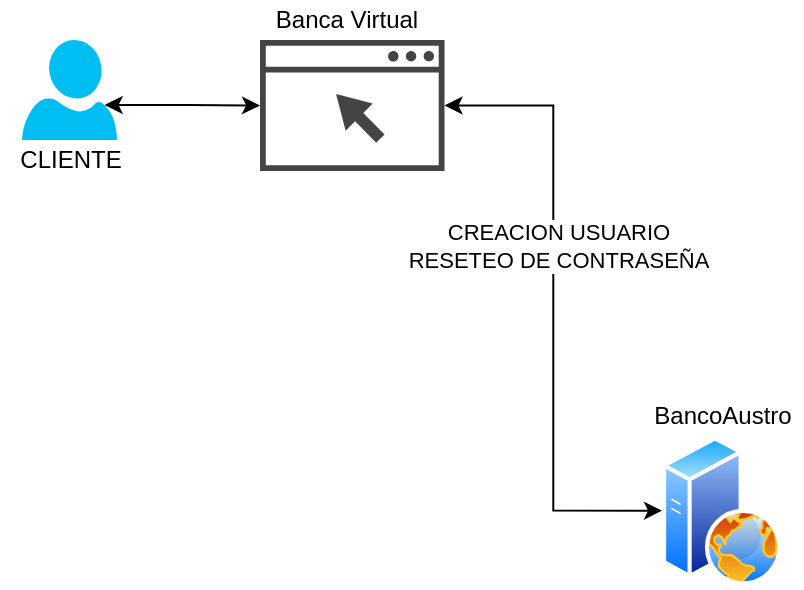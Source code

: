<mxfile version="16.2.4" type="github" pages="7">
  <diagram id="KrMzK71G1uzwPE4_VKgE" name="DiagramaConceptual">
    <mxGraphModel dx="1008" dy="482" grid="1" gridSize="10" guides="1" tooltips="1" connect="1" arrows="1" fold="1" page="1" pageScale="1" pageWidth="827" pageHeight="1169" math="0" shadow="0">
      <root>
        <mxCell id="0" />
        <mxCell id="1" parent="0" />
        <mxCell id="9CYHj0aFYEfQo12m--S_-1" style="edgeStyle=orthogonalEdgeStyle;rounded=0;orthogonalLoop=1;jettySize=auto;html=1;exitX=0.87;exitY=0.65;exitDx=0;exitDy=0;exitPerimeter=0;startArrow=classic;startFill=1;" parent="1" source="9CYHj0aFYEfQo12m--S_-10" target="9CYHj0aFYEfQo12m--S_-3" edge="1">
          <mxGeometry relative="1" as="geometry" />
        </mxCell>
        <mxCell id="9CYHj0aFYEfQo12m--S_-2" value="" style="group" parent="1" vertex="1" connectable="0">
          <mxGeometry x="197" y="60" width="94.25" height="85.5" as="geometry" />
        </mxCell>
        <mxCell id="9CYHj0aFYEfQo12m--S_-3" value="" style="sketch=0;pointerEvents=1;shadow=0;dashed=0;html=1;strokeColor=none;fillColor=#434445;aspect=fixed;labelPosition=center;verticalLabelPosition=bottom;verticalAlign=top;align=center;outlineConnect=0;shape=mxgraph.vvd.web_browser;" parent="9CYHj0aFYEfQo12m--S_-2" vertex="1">
          <mxGeometry x="2" y="20" width="92.25" height="65.5" as="geometry" />
        </mxCell>
        <mxCell id="9CYHj0aFYEfQo12m--S_-4" value="Banca Virtual" style="text;html=1;align=center;verticalAlign=middle;resizable=0;points=[];autosize=1;strokeColor=none;fillColor=none;" parent="9CYHj0aFYEfQo12m--S_-2" vertex="1">
          <mxGeometry width="90" height="20" as="geometry" />
        </mxCell>
        <mxCell id="9CYHj0aFYEfQo12m--S_-5" value="" style="group" parent="1" vertex="1" connectable="0">
          <mxGeometry x="400" y="240" width="70" height="114" as="geometry" />
        </mxCell>
        <mxCell id="9CYHj0aFYEfQo12m--S_-6" value="" style="aspect=fixed;perimeter=ellipsePerimeter;html=1;align=center;shadow=0;dashed=0;spacingTop=3;image;image=img/lib/active_directory/web_server.svg;" parent="9CYHj0aFYEfQo12m--S_-5" vertex="1">
          <mxGeometry y="38" width="59.733" height="74.667" as="geometry" />
        </mxCell>
        <mxCell id="9CYHj0aFYEfQo12m--S_-7" value="BancoAustro" style="text;html=1;align=center;verticalAlign=middle;resizable=0;points=[];autosize=1;strokeColor=none;fillColor=none;" parent="9CYHj0aFYEfQo12m--S_-5" vertex="1">
          <mxGeometry x="-10.13" y="18" width="80" height="20" as="geometry" />
        </mxCell>
        <mxCell id="9CYHj0aFYEfQo12m--S_-8" style="edgeStyle=orthogonalEdgeStyle;rounded=0;orthogonalLoop=1;jettySize=auto;html=1;entryX=0;entryY=0.5;entryDx=0;entryDy=0;startArrow=classic;startFill=1;" parent="1" source="9CYHj0aFYEfQo12m--S_-3" target="9CYHj0aFYEfQo12m--S_-6" edge="1">
          <mxGeometry relative="1" as="geometry" />
        </mxCell>
        <mxCell id="ZS56dvaaY0G3209BGYAE-1" value="CREACION USUARIO&lt;br&gt;RESETEO DE CONTRASEÑA" style="edgeLabel;html=1;align=center;verticalAlign=middle;resizable=0;points=[];" parent="9CYHj0aFYEfQo12m--S_-8" vertex="1" connectable="0">
          <mxGeometry x="-0.2" y="2" relative="1" as="geometry">
            <mxPoint as="offset" />
          </mxGeometry>
        </mxCell>
        <mxCell id="9CYHj0aFYEfQo12m--S_-9" value="" style="group" parent="1" vertex="1" connectable="0">
          <mxGeometry x="69" y="80" width="70" height="70" as="geometry" />
        </mxCell>
        <mxCell id="9CYHj0aFYEfQo12m--S_-10" value="" style="verticalLabelPosition=bottom;html=1;verticalAlign=top;align=center;strokeColor=none;fillColor=#00BEF2;shape=mxgraph.azure.user;" parent="9CYHj0aFYEfQo12m--S_-9" vertex="1">
          <mxGeometry x="11" width="47.5" height="50" as="geometry" />
        </mxCell>
        <mxCell id="9CYHj0aFYEfQo12m--S_-11" value="CLIENTE" style="text;html=1;align=center;verticalAlign=middle;resizable=0;points=[];autosize=1;strokeColor=none;fillColor=none;" parent="9CYHj0aFYEfQo12m--S_-9" vertex="1">
          <mxGeometry y="50" width="70" height="20" as="geometry" />
        </mxCell>
      </root>
    </mxGraphModel>
  </diagram>
  <diagram id="Bz0GTLLeudhLU83xgHdH" name="DiagramaDespliegue">
    <mxGraphModel dx="865" dy="425" grid="1" gridSize="10" guides="1" tooltips="1" connect="1" arrows="1" fold="1" page="1" pageScale="1" pageWidth="827" pageHeight="1169" math="0" shadow="0">
      <root>
        <mxCell id="_YSctVdKPvV12GA2VOCD-0" />
        <mxCell id="_YSctVdKPvV12GA2VOCD-1" parent="_YSctVdKPvV12GA2VOCD-0" />
        <mxCell id="uyaS-0h4w8pPvJDCUpg5-1" style="edgeStyle=orthogonalEdgeStyle;rounded=0;orthogonalLoop=1;jettySize=auto;html=1;exitX=1;exitY=0.25;exitDx=0;exitDy=0;startArrow=classic;startFill=1;" parent="_YSctVdKPvV12GA2VOCD-1" source="uyaS-0h4w8pPvJDCUpg5-4" edge="1">
          <mxGeometry relative="1" as="geometry">
            <mxPoint x="540" y="85" as="targetPoint" />
          </mxGeometry>
        </mxCell>
        <mxCell id="uyaS-0h4w8pPvJDCUpg5-2" value="HTTPS" style="edgeLabel;html=1;align=center;verticalAlign=middle;resizable=0;points=[];" parent="uyaS-0h4w8pPvJDCUpg5-1" vertex="1" connectable="0">
          <mxGeometry x="-0.12" y="1" relative="1" as="geometry">
            <mxPoint as="offset" />
          </mxGeometry>
        </mxCell>
        <mxCell id="uyaS-0h4w8pPvJDCUpg5-3" value="HTTPS" style="edgeLabel;html=1;align=center;verticalAlign=middle;resizable=0;points=[];" parent="uyaS-0h4w8pPvJDCUpg5-1" vertex="1" connectable="0">
          <mxGeometry x="-0.12" y="1" relative="1" as="geometry">
            <mxPoint x="-210" y="-18" as="offset" />
          </mxGeometry>
        </mxCell>
        <mxCell id="uyaS-0h4w8pPvJDCUpg5-4" value="FW" style="image;html=1;image=img/lib/clip_art/networking/Firewall_02_128x128.png;fontSize=10;" parent="_YSctVdKPvV12GA2VOCD-1" vertex="1">
          <mxGeometry x="220" y="74" width="53" height="43" as="geometry" />
        </mxCell>
        <mxCell id="ABwx23lLMnExg3dDF6HY-0" style="edgeStyle=orthogonalEdgeStyle;rounded=0;orthogonalLoop=1;jettySize=auto;html=1;exitX=1;exitY=0.5;exitDx=0;exitDy=0;startArrow=classic;startFill=1;entryX=0;entryY=1;entryDx=0;entryDy=0;" parent="_YSctVdKPvV12GA2VOCD-1" source="uyaS-0h4w8pPvJDCUpg5-6" target="u_KxbNGc8AKxNMHF0Q1M-5" edge="1">
          <mxGeometry relative="1" as="geometry">
            <mxPoint x="780" y="140" as="targetPoint" />
          </mxGeometry>
        </mxCell>
        <mxCell id="avbut2eXZ5brxpKetmpm-1" value="HTTPS" style="edgeLabel;html=1;align=center;verticalAlign=middle;resizable=0;points=[];" parent="ABwx23lLMnExg3dDF6HY-0" vertex="1" connectable="0">
          <mxGeometry x="-0.112" y="2" relative="1" as="geometry">
            <mxPoint as="offset" />
          </mxGeometry>
        </mxCell>
        <mxCell id="uyaS-0h4w8pPvJDCUpg5-6" value="MICROSERVICIOS&#xa;10.1.1.156" style="swimlane;startSize=50;fontSize=10;" parent="_YSctVdKPvV12GA2VOCD-1" vertex="1">
          <mxGeometry x="316" y="147" width="180" height="180" as="geometry">
            <mxRectangle x="310" y="150" width="130" height="23" as="alternateBounds" />
          </mxGeometry>
        </mxCell>
        <mxCell id="uyaS-0h4w8pPvJDCUpg5-7" value="" style="aspect=fixed;perimeter=ellipsePerimeter;html=1;align=center;shadow=0;dashed=0;spacingTop=3;image;image=img/lib/active_directory/generic_server.svg;fontSize=10;" parent="uyaS-0h4w8pPvJDCUpg5-6" vertex="1">
          <mxGeometry x="62" y="60" width="33.6" height="60" as="geometry" />
        </mxCell>
        <mxCell id="uyaS-0h4w8pPvJDCUpg5-9" style="edgeStyle=orthogonalEdgeStyle;rounded=0;orthogonalLoop=1;jettySize=auto;html=1;exitX=1;exitY=0.68;exitDx=0;exitDy=0;exitPerimeter=0;startArrow=classic;startFill=1;" parent="_YSctVdKPvV12GA2VOCD-1" source="uyaS-0h4w8pPvJDCUpg5-17" target="uyaS-0h4w8pPvJDCUpg5-15" edge="1">
          <mxGeometry relative="1" as="geometry" />
        </mxCell>
        <mxCell id="uyaS-0h4w8pPvJDCUpg5-11" value="BATRANSA&#xa;10.1.1.141&#xa;Sige_Catalogo&#xa;Sige_Seguridad" style="swimlane;startSize=70;fontSize=10;" parent="_YSctVdKPvV12GA2VOCD-1" vertex="1">
          <mxGeometry x="210" y="470" width="180" height="212" as="geometry">
            <mxRectangle x="310" y="150" width="130" height="23" as="alternateBounds" />
          </mxGeometry>
        </mxCell>
        <mxCell id="uyaS-0h4w8pPvJDCUpg5-12" value="" style="aspect=fixed;perimeter=ellipsePerimeter;html=1;align=center;shadow=0;dashed=0;spacingTop=3;image;image=img/lib/active_directory/database_server.svg;" parent="uyaS-0h4w8pPvJDCUpg5-11" vertex="1">
          <mxGeometry x="43" y="75" width="98.4" height="120" as="geometry" />
        </mxCell>
        <mxCell id="uyaS-0h4w8pPvJDCUpg5-13" style="edgeStyle=orthogonalEdgeStyle;rounded=0;orthogonalLoop=1;jettySize=auto;html=1;exitX=0;exitY=1;exitDx=0;exitDy=0;fontSize=10;startArrow=classic;startFill=1;" parent="_YSctVdKPvV12GA2VOCD-1" source="uyaS-0h4w8pPvJDCUpg5-6" edge="1">
          <mxGeometry relative="1" as="geometry">
            <Array as="points">
              <mxPoint x="291" y="327" />
              <mxPoint x="291" y="440" />
              <mxPoint x="248" y="440" />
            </Array>
            <mxPoint x="248" y="470" as="targetPoint" />
            <mxPoint x="291" y="315" as="sourcePoint" />
          </mxGeometry>
        </mxCell>
        <mxCell id="avbut2eXZ5brxpKetmpm-2" value="TCP" style="edgeLabel;html=1;align=center;verticalAlign=middle;resizable=0;points=[];" parent="uyaS-0h4w8pPvJDCUpg5-13" vertex="1" connectable="0">
          <mxGeometry x="-0.222" y="2" relative="1" as="geometry">
            <mxPoint as="offset" />
          </mxGeometry>
        </mxCell>
        <mxCell id="uyaS-0h4w8pPvJDCUpg5-14" style="edgeStyle=orthogonalEdgeStyle;rounded=0;orthogonalLoop=1;jettySize=auto;html=1;entryX=0;entryY=0.25;entryDx=0;entryDy=0;startArrow=classic;startFill=1;" parent="_YSctVdKPvV12GA2VOCD-1" source="uyaS-0h4w8pPvJDCUpg5-15" target="uyaS-0h4w8pPvJDCUpg5-4" edge="1">
          <mxGeometry relative="1" as="geometry" />
        </mxCell>
        <mxCell id="uyaS-0h4w8pPvJDCUpg5-15" value="" style="sketch=0;pointerEvents=1;shadow=0;dashed=0;html=1;strokeColor=none;fillColor=#434445;aspect=fixed;labelPosition=center;verticalLabelPosition=bottom;verticalAlign=top;align=center;outlineConnect=0;shape=mxgraph.vvd.web_browser;" parent="_YSctVdKPvV12GA2VOCD-1" vertex="1">
          <mxGeometry x="120" y="74" width="56.34" height="40" as="geometry" />
        </mxCell>
        <mxCell id="uyaS-0h4w8pPvJDCUpg5-16" value="" style="group" parent="_YSctVdKPvV12GA2VOCD-1" vertex="1" connectable="0">
          <mxGeometry x="45" y="51" width="50" height="86" as="geometry" />
        </mxCell>
        <mxCell id="uyaS-0h4w8pPvJDCUpg5-17" value="" style="outlineConnect=0;dashed=0;verticalLabelPosition=bottom;verticalAlign=top;align=center;html=1;shape=mxgraph.aws3.user;fillColor=#D2D3D3;gradientColor=none;" parent="uyaS-0h4w8pPvJDCUpg5-16" vertex="1">
          <mxGeometry x="3" width="45" height="63" as="geometry" />
        </mxCell>
        <mxCell id="uyaS-0h4w8pPvJDCUpg5-18" value="Cliente" style="text;html=1;align=center;verticalAlign=middle;resizable=0;points=[];autosize=1;strokeColor=none;fillColor=none;" parent="uyaS-0h4w8pPvJDCUpg5-16" vertex="1">
          <mxGeometry y="66" width="50" height="20" as="geometry" />
        </mxCell>
        <mxCell id="uyaS-0h4w8pPvJDCUpg5-20" value="FITAUSTROPM&#xa;ORACLEDB&#xa;SCANCLSORA_AUSTRO.GRPFIN" style="swimlane;startSize=50;fontSize=10;" parent="_YSctVdKPvV12GA2VOCD-1" vertex="1">
          <mxGeometry x="398" y="495" width="180" height="180" as="geometry">
            <mxRectangle x="310" y="150" width="130" height="23" as="alternateBounds" />
          </mxGeometry>
        </mxCell>
        <mxCell id="uyaS-0h4w8pPvJDCUpg5-21" value="" style="aspect=fixed;perimeter=ellipsePerimeter;html=1;align=center;shadow=0;dashed=0;spacingTop=3;image;image=img/lib/active_directory/database_server.svg;" parent="uyaS-0h4w8pPvJDCUpg5-20" vertex="1">
          <mxGeometry x="41.8" y="56" width="98.4" height="120" as="geometry" />
        </mxCell>
        <mxCell id="u_KxbNGc8AKxNMHF0Q1M-0" style="edgeStyle=orthogonalEdgeStyle;rounded=0;orthogonalLoop=1;jettySize=auto;html=1;exitX=0.25;exitY=1;exitDx=0;exitDy=0;startArrow=classic;startFill=1;" parent="_YSctVdKPvV12GA2VOCD-1" source="uyaS-0h4w8pPvJDCUpg5-6" target="uyaS-0h4w8pPvJDCUpg5-20" edge="1">
          <mxGeometry relative="1" as="geometry">
            <mxPoint x="381" y="315" as="sourcePoint" />
          </mxGeometry>
        </mxCell>
        <mxCell id="avbut2eXZ5brxpKetmpm-3" value="TCP" style="edgeLabel;html=1;align=center;verticalAlign=middle;resizable=0;points=[];" parent="u_KxbNGc8AKxNMHF0Q1M-0" vertex="1" connectable="0">
          <mxGeometry x="-0.073" y="1" relative="1" as="geometry">
            <mxPoint as="offset" />
          </mxGeometry>
        </mxCell>
        <mxCell id="u_KxbNGc8AKxNMHF0Q1M-4" style="edgeStyle=orthogonalEdgeStyle;rounded=0;orthogonalLoop=1;jettySize=auto;html=1;exitX=0.75;exitY=1;exitDx=0;exitDy=0;entryX=1;entryY=0.25;entryDx=0;entryDy=0;startArrow=classic;startFill=1;" parent="_YSctVdKPvV12GA2VOCD-1" source="u_KxbNGc8AKxNMHF0Q1M-1" target="uyaS-0h4w8pPvJDCUpg5-6" edge="1">
          <mxGeometry relative="1" as="geometry" />
        </mxCell>
        <mxCell id="avbut2eXZ5brxpKetmpm-0" value="HTTPS" style="edgeLabel;html=1;align=center;verticalAlign=middle;resizable=0;points=[];" parent="u_KxbNGc8AKxNMHF0Q1M-4" vertex="1" connectable="0">
          <mxGeometry x="0.13" y="-2" relative="1" as="geometry">
            <mxPoint as="offset" />
          </mxGeometry>
        </mxCell>
        <mxCell id="u_KxbNGc8AKxNMHF0Q1M-1" value="BancaVirtual&#xa;188.1.1.2" style="swimlane;startSize=50;fontSize=10;" parent="_YSctVdKPvV12GA2VOCD-1" vertex="1">
          <mxGeometry x="540" y="7" width="150" height="130" as="geometry">
            <mxRectangle x="310" y="150" width="130" height="23" as="alternateBounds" />
          </mxGeometry>
        </mxCell>
        <mxCell id="u_KxbNGc8AKxNMHF0Q1M-2" value="" style="aspect=fixed;perimeter=ellipsePerimeter;html=1;align=center;shadow=0;dashed=0;spacingTop=3;image;image=img/lib/active_directory/generic_server.svg;fontSize=10;" parent="u_KxbNGc8AKxNMHF0Q1M-1" vertex="1">
          <mxGeometry x="62" y="60" width="33.6" height="60" as="geometry" />
        </mxCell>
        <mxCell id="u_KxbNGc8AKxNMHF0Q1M-8" style="edgeStyle=orthogonalEdgeStyle;rounded=0;orthogonalLoop=1;jettySize=auto;html=1;exitX=0.75;exitY=1;exitDx=0;exitDy=0;entryX=0.75;entryY=1;entryDx=0;entryDy=0;startArrow=classic;startFill=1;" parent="_YSctVdKPvV12GA2VOCD-1" source="u_KxbNGc8AKxNMHF0Q1M-5" target="uyaS-0h4w8pPvJDCUpg5-11" edge="1">
          <mxGeometry relative="1" as="geometry" />
        </mxCell>
        <mxCell id="avbut2eXZ5brxpKetmpm-4" value="TCP" style="edgeLabel;html=1;align=center;verticalAlign=middle;resizable=0;points=[];" parent="u_KxbNGc8AKxNMHF0Q1M-8" vertex="1" connectable="0">
          <mxGeometry x="-0.271" y="-2" relative="1" as="geometry">
            <mxPoint as="offset" />
          </mxGeometry>
        </mxCell>
        <mxCell id="u_KxbNGc8AKxNMHF0Q1M-5" value="Sipecom&#xa;10.1.1.119" style="swimlane;startSize=50;fontSize=10;" parent="_YSctVdKPvV12GA2VOCD-1" vertex="1">
          <mxGeometry x="780" y="7" width="150" height="130" as="geometry">
            <mxRectangle x="310" y="150" width="130" height="23" as="alternateBounds" />
          </mxGeometry>
        </mxCell>
        <mxCell id="u_KxbNGc8AKxNMHF0Q1M-6" value="" style="aspect=fixed;perimeter=ellipsePerimeter;html=1;align=center;shadow=0;dashed=0;spacingTop=3;image;image=img/lib/active_directory/generic_server.svg;fontSize=10;" parent="u_KxbNGc8AKxNMHF0Q1M-5" vertex="1">
          <mxGeometry x="62" y="60" width="33.6" height="60" as="geometry" />
        </mxCell>
        <mxCell id="UFH2uvS6MrIn4Iy2XvK5-2" value="HTTPS" style="edgeStyle=orthogonalEdgeStyle;rounded=0;orthogonalLoop=1;jettySize=auto;html=1;exitX=1;exitY=0.25;exitDx=0;exitDy=0;entryX=0;entryY=0.25;entryDx=0;entryDy=0;startArrow=classic;startFill=1;" parent="_YSctVdKPvV12GA2VOCD-1" source="UFH2uvS6MrIn4Iy2XvK5-0" target="uyaS-0h4w8pPvJDCUpg5-6" edge="1">
          <mxGeometry relative="1" as="geometry" />
        </mxCell>
        <mxCell id="UFH2uvS6MrIn4Iy2XvK5-0" value="DETECTID&#xa;10.1.1.248" style="swimlane;startSize=50;fontSize=10;" parent="_YSctVdKPvV12GA2VOCD-1" vertex="1">
          <mxGeometry x="26.34" y="147" width="150" height="130" as="geometry">
            <mxRectangle x="310" y="150" width="130" height="23" as="alternateBounds" />
          </mxGeometry>
        </mxCell>
        <mxCell id="UFH2uvS6MrIn4Iy2XvK5-1" value="" style="aspect=fixed;perimeter=ellipsePerimeter;html=1;align=center;shadow=0;dashed=0;spacingTop=3;image;image=img/lib/active_directory/generic_server.svg;fontSize=10;" parent="UFH2uvS6MrIn4Iy2XvK5-0" vertex="1">
          <mxGeometry x="62" y="60" width="33.6" height="60" as="geometry" />
        </mxCell>
        <mxCell id="oWecHIF-8qzsEtbz6vBR-0" value="Notificador&#xa;10.1.1.108" style="swimlane;startSize=50;fontSize=10;" parent="_YSctVdKPvV12GA2VOCD-1" vertex="1">
          <mxGeometry x="10" y="310" width="150" height="130" as="geometry">
            <mxRectangle x="310" y="150" width="130" height="23" as="alternateBounds" />
          </mxGeometry>
        </mxCell>
        <mxCell id="oWecHIF-8qzsEtbz6vBR-1" value="" style="aspect=fixed;perimeter=ellipsePerimeter;html=1;align=center;shadow=0;dashed=0;spacingTop=3;image;image=img/lib/active_directory/generic_server.svg;fontSize=10;" parent="oWecHIF-8qzsEtbz6vBR-0" vertex="1">
          <mxGeometry x="62" y="60" width="33.6" height="60" as="geometry" />
        </mxCell>
        <mxCell id="oWecHIF-8qzsEtbz6vBR-2" value="HTTPS" style="edgeStyle=orthogonalEdgeStyle;rounded=0;orthogonalLoop=1;jettySize=auto;html=1;exitX=1;exitY=0;exitDx=0;exitDy=0;entryX=0;entryY=0.5;entryDx=0;entryDy=0;startArrow=classic;startFill=1;" parent="_YSctVdKPvV12GA2VOCD-1" source="oWecHIF-8qzsEtbz6vBR-0" target="uyaS-0h4w8pPvJDCUpg5-6" edge="1">
          <mxGeometry relative="1" as="geometry">
            <mxPoint x="190" y="202.5" as="sourcePoint" />
            <mxPoint x="326" y="202" as="targetPoint" />
            <Array as="points">
              <mxPoint x="200" y="310" />
              <mxPoint x="200" y="237" />
            </Array>
          </mxGeometry>
        </mxCell>
        <mxCell id="iZUQEbQxgMh_Yf_IPqDQ-0" value="FITBANK&#xa;10.1.1.46, 10.1.1.47, 10.1.1.48, 10.1.1.69" style="swimlane;startSize=50;fontSize=10;" parent="_YSctVdKPvV12GA2VOCD-1" vertex="1">
          <mxGeometry x="500" y="310" width="190" height="130" as="geometry">
            <mxRectangle x="310" y="150" width="130" height="23" as="alternateBounds" />
          </mxGeometry>
        </mxCell>
        <mxCell id="iZUQEbQxgMh_Yf_IPqDQ-1" value="" style="aspect=fixed;perimeter=ellipsePerimeter;html=1;align=center;shadow=0;dashed=0;spacingTop=3;image;image=img/lib/active_directory/generic_server.svg;fontSize=10;" parent="iZUQEbQxgMh_Yf_IPqDQ-0" vertex="1">
          <mxGeometry x="47" y="60" width="33.6" height="60" as="geometry" />
        </mxCell>
        <mxCell id="iZUQEbQxgMh_Yf_IPqDQ-2" value="" style="aspect=fixed;perimeter=ellipsePerimeter;html=1;align=center;shadow=0;dashed=0;spacingTop=3;image;image=img/lib/active_directory/generic_server.svg;fontSize=10;" parent="iZUQEbQxgMh_Yf_IPqDQ-0" vertex="1">
          <mxGeometry x="65" y="60" width="33.6" height="60" as="geometry" />
        </mxCell>
        <mxCell id="iZUQEbQxgMh_Yf_IPqDQ-3" value="" style="aspect=fixed;perimeter=ellipsePerimeter;html=1;align=center;shadow=0;dashed=0;spacingTop=3;image;image=img/lib/active_directory/generic_server.svg;fontSize=10;" parent="iZUQEbQxgMh_Yf_IPqDQ-0" vertex="1">
          <mxGeometry x="85" y="60" width="33.6" height="60" as="geometry" />
        </mxCell>
        <mxCell id="iZUQEbQxgMh_Yf_IPqDQ-4" value="" style="aspect=fixed;perimeter=ellipsePerimeter;html=1;align=center;shadow=0;dashed=0;spacingTop=3;image;image=img/lib/active_directory/generic_server.svg;fontSize=10;" parent="iZUQEbQxgMh_Yf_IPqDQ-0" vertex="1">
          <mxGeometry x="105" y="60" width="33.6" height="60" as="geometry" />
        </mxCell>
        <mxCell id="iZUQEbQxgMh_Yf_IPqDQ-5" style="edgeStyle=orthogonalEdgeStyle;rounded=0;orthogonalLoop=1;jettySize=auto;html=1;exitX=0.75;exitY=1;exitDx=0;exitDy=0;startArrow=classic;startFill=1;entryX=0.75;entryY=0;entryDx=0;entryDy=0;" parent="_YSctVdKPvV12GA2VOCD-1" source="iZUQEbQxgMh_Yf_IPqDQ-0" target="uyaS-0h4w8pPvJDCUpg5-20" edge="1">
          <mxGeometry relative="1" as="geometry">
            <mxPoint x="391" y="325" as="sourcePoint" />
            <mxPoint x="498" y="505" as="targetPoint" />
          </mxGeometry>
        </mxCell>
        <mxCell id="iZUQEbQxgMh_Yf_IPqDQ-6" value="TCP" style="edgeLabel;html=1;align=center;verticalAlign=middle;resizable=0;points=[];" parent="iZUQEbQxgMh_Yf_IPqDQ-5" vertex="1" connectable="0">
          <mxGeometry x="-0.073" y="1" relative="1" as="geometry">
            <mxPoint as="offset" />
          </mxGeometry>
        </mxCell>
        <mxCell id="iZUQEbQxgMh_Yf_IPqDQ-7" style="edgeStyle=orthogonalEdgeStyle;rounded=0;orthogonalLoop=1;jettySize=auto;html=1;exitX=1;exitY=0.75;exitDx=0;exitDy=0;startArrow=classic;startFill=1;entryX=0.547;entryY=-0.008;entryDx=0;entryDy=0;entryPerimeter=0;" parent="_YSctVdKPvV12GA2VOCD-1" source="uyaS-0h4w8pPvJDCUpg5-6" target="iZUQEbQxgMh_Yf_IPqDQ-0" edge="1">
          <mxGeometry relative="1" as="geometry">
            <mxPoint x="790" y="147" as="targetPoint" />
            <mxPoint x="506" y="247" as="sourcePoint" />
          </mxGeometry>
        </mxCell>
        <mxCell id="iZUQEbQxgMh_Yf_IPqDQ-8" value="HTTPS" style="edgeLabel;html=1;align=center;verticalAlign=middle;resizable=0;points=[];" parent="iZUQEbQxgMh_Yf_IPqDQ-7" vertex="1" connectable="0">
          <mxGeometry x="-0.112" y="2" relative="1" as="geometry">
            <mxPoint as="offset" />
          </mxGeometry>
        </mxCell>
        <mxCell id="jKGUOZYDdLWNcmphHF5i-0" value="GEOIP&#xa;10.1.1.132" style="swimlane;startSize=50;fontSize=10;" vertex="1" parent="_YSctVdKPvV12GA2VOCD-1">
          <mxGeometry x="40" y="470" width="150" height="130" as="geometry">
            <mxRectangle x="310" y="150" width="130" height="23" as="alternateBounds" />
          </mxGeometry>
        </mxCell>
        <mxCell id="jKGUOZYDdLWNcmphHF5i-1" value="" style="aspect=fixed;perimeter=ellipsePerimeter;html=1;align=center;shadow=0;dashed=0;spacingTop=3;image;image=img/lib/active_directory/generic_server.svg;fontSize=10;" vertex="1" parent="jKGUOZYDdLWNcmphHF5i-0">
          <mxGeometry x="62" y="60" width="33.6" height="60" as="geometry" />
        </mxCell>
        <mxCell id="jKGUOZYDdLWNcmphHF5i-2" value="HTTPS" style="edgeStyle=orthogonalEdgeStyle;rounded=0;orthogonalLoop=1;jettySize=auto;html=1;startArrow=classic;startFill=1;" edge="1" parent="_YSctVdKPvV12GA2VOCD-1">
          <mxGeometry relative="1" as="geometry">
            <mxPoint x="176" y="470" as="sourcePoint" />
            <mxPoint x="320" y="260" as="targetPoint" />
            <Array as="points">
              <mxPoint x="176" y="320" />
              <mxPoint x="210" y="320" />
              <mxPoint x="210" y="260" />
            </Array>
          </mxGeometry>
        </mxCell>
        <mxCell id="G5ti3o55aCFASH71GaoF-0" value="Syscard&#xa;10.16.0.21" style="swimlane;startSize=50;fontSize=10;" vertex="1" parent="_YSctVdKPvV12GA2VOCD-1">
          <mxGeometry x="710" y="310" width="150" height="130" as="geometry">
            <mxRectangle x="310" y="150" width="130" height="23" as="alternateBounds" />
          </mxGeometry>
        </mxCell>
        <mxCell id="G5ti3o55aCFASH71GaoF-1" value="" style="aspect=fixed;perimeter=ellipsePerimeter;html=1;align=center;shadow=0;dashed=0;spacingTop=3;image;image=img/lib/active_directory/generic_server.svg;fontSize=10;" vertex="1" parent="G5ti3o55aCFASH71GaoF-0">
          <mxGeometry x="62" y="60" width="33.6" height="60" as="geometry" />
        </mxCell>
        <mxCell id="G5ti3o55aCFASH71GaoF-3" style="edgeStyle=orthogonalEdgeStyle;rounded=0;orthogonalLoop=1;jettySize=auto;html=1;startArrow=classic;startFill=1;entryX=0.673;entryY=-0.031;entryDx=0;entryDy=0;entryPerimeter=0;" edge="1" parent="_YSctVdKPvV12GA2VOCD-1" target="G5ti3o55aCFASH71GaoF-0">
          <mxGeometry relative="1" as="geometry">
            <mxPoint x="613.93" y="318.96" as="targetPoint" />
            <mxPoint x="500" y="260" as="sourcePoint" />
          </mxGeometry>
        </mxCell>
        <mxCell id="G5ti3o55aCFASH71GaoF-4" value="HTTPS" style="edgeLabel;html=1;align=center;verticalAlign=middle;resizable=0;points=[];" vertex="1" connectable="0" parent="G5ti3o55aCFASH71GaoF-3">
          <mxGeometry x="-0.112" y="2" relative="1" as="geometry">
            <mxPoint as="offset" />
          </mxGeometry>
        </mxCell>
        <mxCell id="G5ti3o55aCFASH71GaoF-5" value="TCREDITOPCI&#xa;10.16.0.106&#xa;nts_tarcred&#xa;&#xa;" style="swimlane;startSize=70;fontSize=10;" vertex="1" parent="_YSctVdKPvV12GA2VOCD-1">
          <mxGeometry x="647" y="479" width="180" height="212" as="geometry">
            <mxRectangle x="310" y="150" width="130" height="23" as="alternateBounds" />
          </mxGeometry>
        </mxCell>
        <mxCell id="G5ti3o55aCFASH71GaoF-6" value="" style="aspect=fixed;perimeter=ellipsePerimeter;html=1;align=center;shadow=0;dashed=0;spacingTop=3;image;image=img/lib/active_directory/database_server.svg;" vertex="1" parent="G5ti3o55aCFASH71GaoF-5">
          <mxGeometry x="43" y="75" width="98.4" height="120" as="geometry" />
        </mxCell>
        <mxCell id="G5ti3o55aCFASH71GaoF-7" style="edgeStyle=orthogonalEdgeStyle;rounded=0;orthogonalLoop=1;jettySize=auto;html=1;exitX=0.5;exitY=1;exitDx=0;exitDy=0;startArrow=classic;startFill=1;entryX=0.25;entryY=0;entryDx=0;entryDy=0;" edge="1" parent="_YSctVdKPvV12GA2VOCD-1" source="G5ti3o55aCFASH71GaoF-0" target="G5ti3o55aCFASH71GaoF-5">
          <mxGeometry relative="1" as="geometry">
            <mxPoint x="652.5" y="450" as="sourcePoint" />
            <mxPoint x="710" y="730" as="targetPoint" />
          </mxGeometry>
        </mxCell>
        <mxCell id="G5ti3o55aCFASH71GaoF-8" value="TCP" style="edgeLabel;html=1;align=center;verticalAlign=middle;resizable=0;points=[];" vertex="1" connectable="0" parent="G5ti3o55aCFASH71GaoF-7">
          <mxGeometry x="-0.073" y="1" relative="1" as="geometry">
            <mxPoint as="offset" />
          </mxGeometry>
        </mxCell>
      </root>
    </mxGraphModel>
  </diagram>
  <diagram id="lhI2t7knJ6leEkCeQSSU" name="DiagramaSeqCreacion">
    <mxGraphModel dx="865" dy="425" grid="1" gridSize="10" guides="1" tooltips="1" connect="1" arrows="1" fold="1" page="1" pageScale="1" pageWidth="827" pageHeight="1169" math="0" shadow="0">
      <root>
        <mxCell id="RGqZYKWncilZxPbHRnBE-0" />
        <mxCell id="RGqZYKWncilZxPbHRnBE-1" parent="RGqZYKWncilZxPbHRnBE-0" />
        <mxCell id="hHknzZs8Q916NWY3I_tT-10" value="BancaVirtual" style="shape=umlLifeline;perimeter=lifelinePerimeter;whiteSpace=wrap;html=1;container=1;collapsible=0;recursiveResize=0;outlineConnect=0;rounded=1;shadow=0;comic=0;labelBackgroundColor=none;strokeWidth=1;fontFamily=Verdana;fontSize=12;align=center;" parent="RGqZYKWncilZxPbHRnBE-1" vertex="1">
          <mxGeometry x="160" y="70" width="100" height="580" as="geometry" />
        </mxCell>
        <mxCell id="hHknzZs8Q916NWY3I_tT-11" value="" style="html=1;points=[];perimeter=orthogonalPerimeter;rounded=0;shadow=0;comic=0;labelBackgroundColor=none;strokeWidth=1;fontFamily=Verdana;fontSize=12;align=center;" parent="hHknzZs8Q916NWY3I_tT-10" vertex="1">
          <mxGeometry x="45" y="100" width="10" height="230" as="geometry" />
        </mxCell>
        <mxCell id="hHknzZs8Q916NWY3I_tT-12" value="Microservicios" style="shape=umlLifeline;perimeter=lifelinePerimeter;whiteSpace=wrap;html=1;container=1;collapsible=0;recursiveResize=0;outlineConnect=0;rounded=1;shadow=0;comic=0;labelBackgroundColor=none;strokeWidth=1;fontFamily=Verdana;fontSize=12;align=center;" parent="RGqZYKWncilZxPbHRnBE-1" vertex="1">
          <mxGeometry x="320" y="70" width="100" height="580" as="geometry" />
        </mxCell>
        <mxCell id="hHknzZs8Q916NWY3I_tT-13" value="" style="html=1;points=[];perimeter=orthogonalPerimeter;rounded=0;shadow=0;comic=0;labelBackgroundColor=none;strokeWidth=1;fontFamily=Verdana;fontSize=12;align=center;" parent="hHknzZs8Q916NWY3I_tT-12" vertex="1">
          <mxGeometry x="45" y="120" width="10" height="350" as="geometry" />
        </mxCell>
        <mxCell id="hHknzZs8Q916NWY3I_tT-14" value="Sipecom" style="shape=umlLifeline;perimeter=lifelinePerimeter;whiteSpace=wrap;html=1;container=1;collapsible=0;recursiveResize=0;outlineConnect=0;rounded=1;shadow=0;comic=0;labelBackgroundColor=none;strokeWidth=1;fontFamily=Verdana;fontSize=12;align=center;" parent="RGqZYKWncilZxPbHRnBE-1" vertex="1">
          <mxGeometry x="460" y="70" width="100" height="580" as="geometry" />
        </mxCell>
        <mxCell id="hHknzZs8Q916NWY3I_tT-38" value="" style="html=1;points=[];perimeter=orthogonalPerimeter;rounded=0;shadow=0;comic=0;labelBackgroundColor=none;strokeWidth=1;fontFamily=Verdana;fontSize=12;align=center;" parent="hHknzZs8Q916NWY3I_tT-14" vertex="1">
          <mxGeometry x="45" y="210" width="10" height="40" as="geometry" />
        </mxCell>
        <mxCell id="hHknzZs8Q916NWY3I_tT-15" value="FitBank" style="shape=umlLifeline;perimeter=lifelinePerimeter;whiteSpace=wrap;html=1;container=1;collapsible=0;recursiveResize=0;outlineConnect=0;rounded=1;shadow=0;comic=0;labelBackgroundColor=none;strokeWidth=1;fontFamily=Verdana;fontSize=12;align=center;" parent="RGqZYKWncilZxPbHRnBE-1" vertex="1">
          <mxGeometry x="600" y="70" width="100" height="580" as="geometry" />
        </mxCell>
        <mxCell id="Z_p1tGZu6pckgH8j8aAy-5" value="consultaPreguntasSeguridad" style="html=1;verticalAlign=bottom;endArrow=block;labelBackgroundColor=none;fontFamily=Verdana;fontSize=12;edgeStyle=elbowEdgeStyle;elbow=vertical;rounded=0;exitX=1;exitY=0.895;exitDx=0;exitDy=0;exitPerimeter=0;" parent="hHknzZs8Q916NWY3I_tT-15" target="hHknzZs8Q916NWY3I_tT-17" edge="1">
          <mxGeometry relative="1" as="geometry">
            <mxPoint x="-225" y="340" as="sourcePoint" />
            <Array as="points" />
            <mxPoint x="329.5" y="341" as="targetPoint" />
          </mxGeometry>
        </mxCell>
        <mxCell id="hHknzZs8Q916NWY3I_tT-16" value="DETECTID" style="shape=umlLifeline;perimeter=lifelinePerimeter;whiteSpace=wrap;html=1;container=1;collapsible=0;recursiveResize=0;outlineConnect=0;rounded=1;shadow=0;comic=0;labelBackgroundColor=none;strokeWidth=1;fontFamily=Verdana;fontSize=12;align=center;" parent="RGqZYKWncilZxPbHRnBE-1" vertex="1">
          <mxGeometry x="740" y="70" width="100" height="580" as="geometry" />
        </mxCell>
        <mxCell id="hHknzZs8Q916NWY3I_tT-30" value="" style="html=1;points=[];perimeter=orthogonalPerimeter;rounded=0;shadow=0;comic=0;labelBackgroundColor=none;strokeWidth=1;fontFamily=Verdana;fontSize=12;align=center;" parent="hHknzZs8Q916NWY3I_tT-16" vertex="1">
          <mxGeometry x="45" y="250" width="10" height="60" as="geometry" />
        </mxCell>
        <mxCell id="Z_p1tGZu6pckgH8j8aAy-8" value="" style="html=1;points=[];perimeter=orthogonalPerimeter;rounded=0;shadow=0;comic=0;labelBackgroundColor=none;strokeWidth=1;fontFamily=Verdana;fontSize=12;align=center;" parent="hHknzZs8Q916NWY3I_tT-16" vertex="1">
          <mxGeometry x="45" y="380" width="10" height="60" as="geometry" />
        </mxCell>
        <mxCell id="hHknzZs8Q916NWY3I_tT-17" value="SCANCLSORA" style="shape=umlLifeline;perimeter=lifelinePerimeter;whiteSpace=wrap;html=1;container=1;collapsible=0;recursiveResize=0;outlineConnect=0;rounded=1;shadow=0;comic=0;labelBackgroundColor=none;strokeWidth=1;fontFamily=Verdana;fontSize=12;align=center;" parent="RGqZYKWncilZxPbHRnBE-1" vertex="1">
          <mxGeometry x="1241" y="70" width="100" height="580" as="geometry" />
        </mxCell>
        <mxCell id="Z_p1tGZu6pckgH8j8aAy-6" value="" style="html=1;points=[];perimeter=orthogonalPerimeter;rounded=0;shadow=0;comic=0;labelBackgroundColor=none;strokeColor=#000000;strokeWidth=1;fillColor=#FFFFFF;fontFamily=Verdana;fontSize=12;fontColor=#000000;align=center;" parent="hHknzZs8Q916NWY3I_tT-17" vertex="1">
          <mxGeometry x="45" y="140" width="10" height="260" as="geometry" />
        </mxCell>
        <mxCell id="hHknzZs8Q916NWY3I_tT-18" value="Cliente" style="shape=umlLifeline;perimeter=lifelinePerimeter;whiteSpace=wrap;html=1;container=1;collapsible=0;recursiveResize=0;outlineConnect=0;rounded=1;shadow=0;comic=0;labelBackgroundColor=none;strokeWidth=1;fontFamily=Verdana;fontSize=12;align=center;" parent="RGqZYKWncilZxPbHRnBE-1" vertex="1">
          <mxGeometry x="20" y="70" width="100" height="580" as="geometry" />
        </mxCell>
        <mxCell id="hHknzZs8Q916NWY3I_tT-19" value="" style="html=1;points=[];perimeter=orthogonalPerimeter;rounded=0;shadow=0;comic=0;labelBackgroundColor=none;strokeWidth=1;fontFamily=Verdana;fontSize=12;align=center;" parent="hHknzZs8Q916NWY3I_tT-18" vertex="1">
          <mxGeometry x="45" y="100" width="10" height="440" as="geometry" />
        </mxCell>
        <mxCell id="hHknzZs8Q916NWY3I_tT-21" value="consultaDatos" style="html=1;verticalAlign=bottom;endArrow=block;labelBackgroundColor=none;fontFamily=Verdana;fontSize=12;edgeStyle=elbowEdgeStyle;elbow=vertical;rounded=0;" parent="RGqZYKWncilZxPbHRnBE-1" edge="1">
          <mxGeometry relative="1" as="geometry">
            <mxPoint x="375" y="221" as="sourcePoint" />
            <Array as="points">
              <mxPoint x="380" y="221" />
            </Array>
            <mxPoint x="649.5" y="221" as="targetPoint" />
          </mxGeometry>
        </mxCell>
        <mxCell id="hHknzZs8Q916NWY3I_tT-22" value="" style="html=1;points=[];perimeter=orthogonalPerimeter;rounded=0;shadow=0;comic=0;labelBackgroundColor=none;strokeWidth=1;fontFamily=Verdana;fontSize=12;align=center;" parent="RGqZYKWncilZxPbHRnBE-1" vertex="1">
          <mxGeometry x="645" y="210" width="10" height="50" as="geometry" />
        </mxCell>
        <mxCell id="hHknzZs8Q916NWY3I_tT-33" value="ingresoDatos" style="html=1;verticalAlign=bottom;endArrow=block;entryX=0;entryY=0;labelBackgroundColor=none;fontFamily=Verdana;fontSize=12;edgeStyle=elbowEdgeStyle;elbow=vertical;rounded=0;" parent="RGqZYKWncilZxPbHRnBE-1" edge="1">
          <mxGeometry relative="1" as="geometry">
            <mxPoint x="75" y="200" as="sourcePoint" />
            <mxPoint x="205" y="200" as="targetPoint" />
          </mxGeometry>
        </mxCell>
        <mxCell id="hHknzZs8Q916NWY3I_tT-34" value="validaciónDatos" style="html=1;verticalAlign=bottom;endArrow=block;entryX=0;entryY=0;labelBackgroundColor=none;fontFamily=Verdana;fontSize=12;edgeStyle=elbowEdgeStyle;elbow=vertical;rounded=0;" parent="RGqZYKWncilZxPbHRnBE-1" edge="1">
          <mxGeometry relative="1" as="geometry">
            <mxPoint x="215" y="210" as="sourcePoint" />
            <mxPoint x="365" y="210.0" as="targetPoint" />
          </mxGeometry>
        </mxCell>
        <mxCell id="hHknzZs8Q916NWY3I_tT-45" value="BASE DE DATOS" style="shape=note;whiteSpace=wrap;html=1;size=14;verticalAlign=top;align=left;spacingTop=-6;rounded=0;shadow=0;comic=0;labelBackgroundColor=none;strokeWidth=1;fontFamily=Verdana;fontSize=12" parent="RGqZYKWncilZxPbHRnBE-1" vertex="1">
          <mxGeometry x="1080" y="20" width="100" height="35" as="geometry" />
        </mxCell>
        <mxCell id="hHknzZs8Q916NWY3I_tT-46" value="BASE DE DATOS" style="shape=note;whiteSpace=wrap;html=1;size=14;verticalAlign=top;align=left;spacingTop=-6;rounded=0;shadow=0;comic=0;labelBackgroundColor=none;strokeWidth=1;fontFamily=Verdana;fontSize=12" parent="RGqZYKWncilZxPbHRnBE-1" vertex="1">
          <mxGeometry x="1241" y="20" width="100" height="35" as="geometry" />
        </mxCell>
        <mxCell id="XEuAutT_DH6IU5DSeir1-0" value="revisaRegistroExiste" style="html=1;verticalAlign=bottom;endArrow=block;labelBackgroundColor=none;fontFamily=Verdana;fontSize=12;edgeStyle=elbowEdgeStyle;elbow=vertical;rounded=0;" parent="RGqZYKWncilZxPbHRnBE-1" edge="1">
          <mxGeometry relative="1" as="geometry">
            <mxPoint x="380" y="285" as="sourcePoint" />
            <Array as="points">
              <mxPoint x="390" y="285" />
            </Array>
            <mxPoint x="505" y="285" as="targetPoint" />
          </mxGeometry>
        </mxCell>
        <mxCell id="Z_p1tGZu6pckgH8j8aAy-0" value="Batransa" style="shape=umlLifeline;perimeter=lifelinePerimeter;whiteSpace=wrap;html=1;container=1;collapsible=0;recursiveResize=0;outlineConnect=0;rounded=1;shadow=0;comic=0;labelBackgroundColor=none;strokeWidth=1;fontFamily=Verdana;fontSize=12;align=center;" parent="RGqZYKWncilZxPbHRnBE-1" vertex="1">
          <mxGeometry x="1080" y="70" width="100" height="580" as="geometry" />
        </mxCell>
        <mxCell id="hHknzZs8Q916NWY3I_tT-27" value="" style="html=1;points=[];perimeter=orthogonalPerimeter;rounded=0;shadow=0;comic=0;labelBackgroundColor=none;strokeColor=#000000;strokeWidth=1;fillColor=#FFFFFF;fontFamily=Verdana;fontSize=12;fontColor=#000000;align=center;" parent="Z_p1tGZu6pckgH8j8aAy-0" vertex="1">
          <mxGeometry x="45" y="220" width="10" height="110" as="geometry" />
        </mxCell>
        <mxCell id="_HouyHqX_fVUlM0NEMua-7" value="" style="html=1;points=[];perimeter=orthogonalPerimeter;rounded=0;shadow=0;comic=0;labelBackgroundColor=none;strokeWidth=1;fontFamily=Verdana;fontSize=12;align=center;" vertex="1" parent="Z_p1tGZu6pckgH8j8aAy-0">
          <mxGeometry x="45" y="110" width="10" height="40" as="geometry" />
        </mxCell>
        <mxCell id="Z_p1tGZu6pckgH8j8aAy-3" value="envioValidacionOTP" style="html=1;verticalAlign=bottom;endArrow=block;labelBackgroundColor=none;fontFamily=Verdana;fontSize=12;edgeStyle=elbowEdgeStyle;elbow=vertical;rounded=0;" parent="RGqZYKWncilZxPbHRnBE-1" edge="1">
          <mxGeometry relative="1" as="geometry">
            <mxPoint x="380" y="340" as="sourcePoint" />
            <Array as="points">
              <mxPoint x="400" y="340" />
              <mxPoint x="580" y="350" />
            </Array>
            <mxPoint x="786" y="340" as="targetPoint" />
          </mxGeometry>
        </mxCell>
        <mxCell id="Z_p1tGZu6pckgH8j8aAy-4" value="consultaPreguntasDesafio" style="html=1;verticalAlign=bottom;endArrow=block;labelBackgroundColor=none;fontFamily=Verdana;fontSize=12;edgeStyle=elbowEdgeStyle;elbow=vertical;rounded=0;exitX=1;exitY=0.895;exitDx=0;exitDy=0;exitPerimeter=0;" parent="RGqZYKWncilZxPbHRnBE-1" edge="1" target="Z_p1tGZu6pckgH8j8aAy-0">
          <mxGeometry relative="1" as="geometry">
            <mxPoint x="375" y="381" as="sourcePoint" />
            <Array as="points">
              <mxPoint x="380" y="382" />
            </Array>
            <mxPoint x="929.5" y="382" as="targetPoint" />
          </mxGeometry>
        </mxCell>
        <mxCell id="Z_p1tGZu6pckgH8j8aAy-7" value="creacionUsuario" style="html=1;verticalAlign=bottom;endArrow=block;labelBackgroundColor=none;fontFamily=Verdana;fontSize=12;edgeStyle=elbowEdgeStyle;elbow=vertical;rounded=0;" parent="RGqZYKWncilZxPbHRnBE-1" target="hHknzZs8Q916NWY3I_tT-16" edge="1">
          <mxGeometry relative="1" as="geometry">
            <mxPoint x="380" y="470" as="sourcePoint" />
            <Array as="points">
              <mxPoint x="390" y="470" />
            </Array>
            <mxPoint x="505" y="470" as="targetPoint" />
          </mxGeometry>
        </mxCell>
        <mxCell id="Z_p1tGZu6pckgH8j8aAy-9" value="consultaDatos" style="html=1;verticalAlign=bottom;endArrow=block;labelBackgroundColor=none;fontFamily=Verdana;fontSize=12;edgeStyle=elbowEdgeStyle;elbow=vertical;rounded=0;" parent="RGqZYKWncilZxPbHRnBE-1" target="hHknzZs8Q916NWY3I_tT-17" edge="1">
          <mxGeometry relative="1" as="geometry">
            <mxPoint x="655" y="230" as="sourcePoint" />
            <Array as="points">
              <mxPoint x="660" y="230" />
            </Array>
            <mxPoint x="929.5" y="230" as="targetPoint" />
          </mxGeometry>
        </mxCell>
        <mxCell id="klpLDbVte5wiKDnCrNbZ-0" value="creacionUsuario" style="html=1;verticalAlign=bottom;endArrow=block;entryX=0;entryY=0;labelBackgroundColor=none;fontFamily=Verdana;fontSize=12;edgeStyle=elbowEdgeStyle;elbow=vertical;rounded=0;" parent="RGqZYKWncilZxPbHRnBE-1" edge="1">
          <mxGeometry relative="1" as="geometry">
            <mxPoint x="76" y="175" as="sourcePoint" />
            <mxPoint x="206" y="175" as="targetPoint" />
          </mxGeometry>
        </mxCell>
        <mxCell id="pZCjbM2ZigwSKgWXIFO_-0" value="consultaDatos" style="html=1;verticalAlign=bottom;endArrow=block;labelBackgroundColor=none;fontFamily=Verdana;fontSize=12;edgeStyle=elbowEdgeStyle;elbow=vertical;rounded=0;" parent="RGqZYKWncilZxPbHRnBE-1" edge="1" target="Z_p1tGZu6pckgH8j8aAy-0">
          <mxGeometry relative="1" as="geometry">
            <mxPoint x="515" y="299.5" as="sourcePoint" />
            <Array as="points">
              <mxPoint x="520" y="299.5" />
            </Array>
            <mxPoint x="929.5" y="299.5" as="targetPoint" />
          </mxGeometry>
        </mxCell>
        <mxCell id="jnxM2ImYlAQcN_XPT7t4-0" value="AD" style="shape=umlLifeline;perimeter=lifelinePerimeter;whiteSpace=wrap;html=1;container=1;collapsible=0;recursiveResize=0;outlineConnect=0;rounded=1;shadow=0;comic=0;labelBackgroundColor=none;strokeWidth=1;fontFamily=Verdana;fontSize=12;align=center;" parent="RGqZYKWncilZxPbHRnBE-1" vertex="1">
          <mxGeometry x="1400" y="70" width="100" height="580" as="geometry" />
        </mxCell>
        <mxCell id="jnxM2ImYlAQcN_XPT7t4-1" value="" style="html=1;points=[];perimeter=orthogonalPerimeter;rounded=0;shadow=0;comic=0;labelBackgroundColor=none;strokeColor=#000000;strokeWidth=1;fillColor=#FFFFFF;fontFamily=Verdana;fontSize=12;fontColor=#000000;align=center;" parent="jnxM2ImYlAQcN_XPT7t4-0" vertex="1">
          <mxGeometry x="45" y="140" width="10" height="300" as="geometry" />
        </mxCell>
        <mxCell id="jnxM2ImYlAQcN_XPT7t4-2" value="Notificador" style="shape=umlLifeline;perimeter=lifelinePerimeter;whiteSpace=wrap;html=1;container=1;collapsible=0;recursiveResize=0;outlineConnect=0;rounded=1;shadow=0;comic=0;labelBackgroundColor=none;strokeWidth=1;fontFamily=Verdana;fontSize=12;align=center;" parent="RGqZYKWncilZxPbHRnBE-1" vertex="1">
          <mxGeometry x="1520" y="70" width="100" height="580" as="geometry" />
        </mxCell>
        <mxCell id="jnxM2ImYlAQcN_XPT7t4-3" value="" style="html=1;points=[];perimeter=orthogonalPerimeter;rounded=0;shadow=0;comic=0;labelBackgroundColor=none;strokeColor=#000000;strokeWidth=1;fillColor=#FFFFFF;fontFamily=Verdana;fontSize=12;fontColor=#000000;align=center;" parent="jnxM2ImYlAQcN_XPT7t4-2" vertex="1">
          <mxGeometry x="45" y="140" width="10" height="320" as="geometry" />
        </mxCell>
        <mxCell id="jnxM2ImYlAQcN_XPT7t4-4" value="replicaCreacionUsuario" style="html=1;verticalAlign=bottom;endArrow=block;labelBackgroundColor=none;fontFamily=Verdana;fontSize=12;edgeStyle=elbowEdgeStyle;elbow=vertical;rounded=0;" parent="RGqZYKWncilZxPbHRnBE-1" edge="1" target="jnxM2ImYlAQcN_XPT7t4-0">
          <mxGeometry relative="1" as="geometry">
            <mxPoint x="800" y="490" as="sourcePoint" />
            <Array as="points">
              <mxPoint x="810" y="490" />
            </Array>
            <mxPoint x="1170" y="490" as="targetPoint" />
          </mxGeometry>
        </mxCell>
        <mxCell id="jnxM2ImYlAQcN_XPT7t4-6" value="notifica" style="html=1;verticalAlign=bottom;endArrow=block;labelBackgroundColor=none;fontFamily=Verdana;fontSize=12;edgeStyle=elbowEdgeStyle;elbow=vertical;rounded=0;" parent="RGqZYKWncilZxPbHRnBE-1" edge="1" target="jnxM2ImYlAQcN_XPT7t4-2">
          <mxGeometry relative="1" as="geometry">
            <mxPoint x="375.5" y="530" as="sourcePoint" />
            <Array as="points">
              <mxPoint x="385.5" y="530" />
            </Array>
            <mxPoint x="1290.5" y="530" as="targetPoint" />
          </mxGeometry>
        </mxCell>
        <mxCell id="5vEj08mzRgTZgbXnXC5W-1" value="envioOTP" style="html=1;verticalAlign=bottom;endArrow=block;labelBackgroundColor=none;fontFamily=Verdana;fontSize=12;edgeStyle=elbowEdgeStyle;elbow=vertical;rounded=0;" edge="1" parent="RGqZYKWncilZxPbHRnBE-1" target="jnxM2ImYlAQcN_XPT7t4-2">
          <mxGeometry relative="1" as="geometry">
            <mxPoint x="800" y="350" as="sourcePoint" />
            <Array as="points">
              <mxPoint x="810" y="350" />
              <mxPoint x="990" y="360" />
            </Array>
            <mxPoint x="1290.5" y="350" as="targetPoint" />
          </mxGeometry>
        </mxCell>
        <mxCell id="_HouyHqX_fVUlM0NEMua-1" value="GEOIP" style="shape=umlLifeline;perimeter=lifelinePerimeter;whiteSpace=wrap;html=1;container=1;collapsible=0;recursiveResize=0;outlineConnect=0;rounded=1;shadow=0;comic=0;labelBackgroundColor=none;strokeWidth=1;fontFamily=Verdana;fontSize=12;align=center;" vertex="1" parent="RGqZYKWncilZxPbHRnBE-1">
          <mxGeometry x="860" y="70" width="100" height="580" as="geometry" />
        </mxCell>
        <mxCell id="_HouyHqX_fVUlM0NEMua-2" value="" style="html=1;points=[];perimeter=orthogonalPerimeter;rounded=0;shadow=0;comic=0;labelBackgroundColor=none;strokeWidth=1;fontFamily=Verdana;fontSize=12;align=center;" vertex="1" parent="_HouyHqX_fVUlM0NEMua-1">
          <mxGeometry x="45" y="110" width="10" height="40" as="geometry" />
        </mxCell>
        <mxCell id="_HouyHqX_fVUlM0NEMua-3" value="Syscard" style="shape=umlLifeline;perimeter=lifelinePerimeter;whiteSpace=wrap;html=1;container=1;collapsible=0;recursiveResize=0;outlineConnect=0;rounded=1;shadow=0;comic=0;labelBackgroundColor=none;strokeWidth=1;fontFamily=Verdana;fontSize=12;align=center;" vertex="1" parent="RGqZYKWncilZxPbHRnBE-1">
          <mxGeometry x="970" y="70" width="100" height="580" as="geometry" />
        </mxCell>
        <mxCell id="_HouyHqX_fVUlM0NEMua-4" value="" style="html=1;points=[];perimeter=orthogonalPerimeter;rounded=0;shadow=0;comic=0;labelBackgroundColor=none;strokeWidth=1;fontFamily=Verdana;fontSize=12;align=center;" vertex="1" parent="_HouyHqX_fVUlM0NEMua-3">
          <mxGeometry x="45" y="210" width="10" height="40" as="geometry" />
        </mxCell>
        <mxCell id="_HouyHqX_fVUlM0NEMua-8" value="guardaActualizaDatos" style="html=1;verticalAlign=bottom;endArrow=block;labelBackgroundColor=none;fontFamily=Verdana;fontSize=12;edgeStyle=elbowEdgeStyle;elbow=vertical;rounded=0;exitX=1;exitY=0.45;exitDx=0;exitDy=0;exitPerimeter=0;" edge="1" parent="RGqZYKWncilZxPbHRnBE-1">
          <mxGeometry relative="1" as="geometry">
            <mxPoint x="915" y="201" as="sourcePoint" />
            <Array as="points" />
            <mxPoint x="1129.5" y="201" as="targetPoint" />
          </mxGeometry>
        </mxCell>
        <mxCell id="_HouyHqX_fVUlM0NEMua-9" value="consultaIP" style="html=1;verticalAlign=bottom;endArrow=block;labelBackgroundColor=none;fontFamily=Verdana;fontSize=12;edgeStyle=elbowEdgeStyle;elbow=vertical;rounded=0;" edge="1" parent="RGqZYKWncilZxPbHRnBE-1">
          <mxGeometry relative="1" as="geometry">
            <mxPoint x="375" y="199.5" as="sourcePoint" />
            <Array as="points">
              <mxPoint x="380" y="199.5" />
            </Array>
            <mxPoint x="909.5" y="199.5" as="targetPoint" />
          </mxGeometry>
        </mxCell>
      </root>
    </mxGraphModel>
  </diagram>
  <diagram id="nwHdrgM72y0ADwOzRjyf" name="DiagramaSeqReseteoPwd">
    <mxGraphModel dx="1008" dy="482" grid="1" gridSize="10" guides="1" tooltips="1" connect="1" arrows="1" fold="1" page="1" pageScale="1" pageWidth="827" pageHeight="1169" math="0" shadow="0">
      <root>
        <mxCell id="B_QlYbkl2MIjCO_kNmnn-0" />
        <mxCell id="B_QlYbkl2MIjCO_kNmnn-1" parent="B_QlYbkl2MIjCO_kNmnn-0" />
        <mxCell id="3hEVocAEEJqlAJwwCpEs-0" value="BancaVirtual" style="shape=umlLifeline;perimeter=lifelinePerimeter;whiteSpace=wrap;html=1;container=1;collapsible=0;recursiveResize=0;outlineConnect=0;rounded=1;shadow=0;comic=0;labelBackgroundColor=none;strokeWidth=1;fontFamily=Verdana;fontSize=12;align=center;" parent="B_QlYbkl2MIjCO_kNmnn-1" vertex="1">
          <mxGeometry x="160" y="70" width="100" height="580" as="geometry" />
        </mxCell>
        <mxCell id="3hEVocAEEJqlAJwwCpEs-1" value="" style="html=1;points=[];perimeter=orthogonalPerimeter;rounded=0;shadow=0;comic=0;labelBackgroundColor=none;strokeWidth=1;fontFamily=Verdana;fontSize=12;align=center;" parent="3hEVocAEEJqlAJwwCpEs-0" vertex="1">
          <mxGeometry x="45" y="100" width="10" height="230" as="geometry" />
        </mxCell>
        <mxCell id="3hEVocAEEJqlAJwwCpEs-2" value="Microservicios" style="shape=umlLifeline;perimeter=lifelinePerimeter;whiteSpace=wrap;html=1;container=1;collapsible=0;recursiveResize=0;outlineConnect=0;rounded=1;shadow=0;comic=0;labelBackgroundColor=none;strokeWidth=1;fontFamily=Verdana;fontSize=12;align=center;" parent="B_QlYbkl2MIjCO_kNmnn-1" vertex="1">
          <mxGeometry x="320" y="70" width="100" height="580" as="geometry" />
        </mxCell>
        <mxCell id="3hEVocAEEJqlAJwwCpEs-3" value="" style="html=1;points=[];perimeter=orthogonalPerimeter;rounded=0;shadow=0;comic=0;labelBackgroundColor=none;strokeWidth=1;fontFamily=Verdana;fontSize=12;align=center;" parent="3hEVocAEEJqlAJwwCpEs-2" vertex="1">
          <mxGeometry x="45" y="120" width="10" height="360" as="geometry" />
        </mxCell>
        <mxCell id="3hEVocAEEJqlAJwwCpEs-4" value="Sipecom" style="shape=umlLifeline;perimeter=lifelinePerimeter;whiteSpace=wrap;html=1;container=1;collapsible=0;recursiveResize=0;outlineConnect=0;rounded=1;shadow=0;comic=0;labelBackgroundColor=none;strokeWidth=1;fontFamily=Verdana;fontSize=12;align=center;" parent="B_QlYbkl2MIjCO_kNmnn-1" vertex="1">
          <mxGeometry x="460" y="70" width="100" height="580" as="geometry" />
        </mxCell>
        <mxCell id="3hEVocAEEJqlAJwwCpEs-5" value="" style="html=1;points=[];perimeter=orthogonalPerimeter;rounded=0;shadow=0;comic=0;labelBackgroundColor=none;strokeWidth=1;fontFamily=Verdana;fontSize=12;align=center;" parent="3hEVocAEEJqlAJwwCpEs-4" vertex="1">
          <mxGeometry x="45" y="210" width="10" height="40" as="geometry" />
        </mxCell>
        <mxCell id="3hEVocAEEJqlAJwwCpEs-10" value="" style="html=1;points=[];perimeter=orthogonalPerimeter;rounded=0;shadow=0;comic=0;labelBackgroundColor=none;strokeWidth=1;fontFamily=Verdana;fontSize=12;align=center;" parent="3hEVocAEEJqlAJwwCpEs-4" vertex="1">
          <mxGeometry x="45" y="380" width="10" height="60" as="geometry" />
        </mxCell>
        <mxCell id="3hEVocAEEJqlAJwwCpEs-6" value="FitBank" style="shape=umlLifeline;perimeter=lifelinePerimeter;whiteSpace=wrap;html=1;container=1;collapsible=0;recursiveResize=0;outlineConnect=0;rounded=1;shadow=0;comic=0;labelBackgroundColor=none;strokeWidth=1;fontFamily=Verdana;fontSize=12;align=center;" parent="B_QlYbkl2MIjCO_kNmnn-1" vertex="1">
          <mxGeometry x="600" y="70" width="100" height="580" as="geometry" />
        </mxCell>
        <mxCell id="3hEVocAEEJqlAJwwCpEs-7" value="consultaPreguntasSeguridad" style="html=1;verticalAlign=bottom;endArrow=block;labelBackgroundColor=none;fontFamily=Verdana;fontSize=12;edgeStyle=elbowEdgeStyle;elbow=vertical;rounded=0;exitX=1;exitY=0.895;exitDx=0;exitDy=0;exitPerimeter=0;" parent="3hEVocAEEJqlAJwwCpEs-6" target="3hEVocAEEJqlAJwwCpEs-11" edge="1">
          <mxGeometry relative="1" as="geometry">
            <mxPoint x="-225" y="340" as="sourcePoint" />
            <Array as="points" />
            <mxPoint x="329.5" y="341" as="targetPoint" />
          </mxGeometry>
        </mxCell>
        <mxCell id="3hEVocAEEJqlAJwwCpEs-8" value="DETECTID" style="shape=umlLifeline;perimeter=lifelinePerimeter;whiteSpace=wrap;html=1;container=1;collapsible=0;recursiveResize=0;outlineConnect=0;rounded=1;shadow=0;comic=0;labelBackgroundColor=none;strokeWidth=1;fontFamily=Verdana;fontSize=12;align=center;" parent="B_QlYbkl2MIjCO_kNmnn-1" vertex="1">
          <mxGeometry x="740" y="70" width="100" height="580" as="geometry" />
        </mxCell>
        <mxCell id="3hEVocAEEJqlAJwwCpEs-9" value="" style="html=1;points=[];perimeter=orthogonalPerimeter;rounded=0;shadow=0;comic=0;labelBackgroundColor=none;strokeWidth=1;fontFamily=Verdana;fontSize=12;align=center;" parent="3hEVocAEEJqlAJwwCpEs-8" vertex="1">
          <mxGeometry x="45" y="250" width="10" height="60" as="geometry" />
        </mxCell>
        <mxCell id="3hEVocAEEJqlAJwwCpEs-11" value="SCANCLSORA" style="shape=umlLifeline;perimeter=lifelinePerimeter;whiteSpace=wrap;html=1;container=1;collapsible=0;recursiveResize=0;outlineConnect=0;rounded=1;shadow=0;comic=0;labelBackgroundColor=none;strokeWidth=1;fontFamily=Verdana;fontSize=12;align=center;" parent="B_QlYbkl2MIjCO_kNmnn-1" vertex="1">
          <mxGeometry x="990" y="70" width="100" height="580" as="geometry" />
        </mxCell>
        <mxCell id="3hEVocAEEJqlAJwwCpEs-12" value="" style="html=1;points=[];perimeter=orthogonalPerimeter;rounded=0;shadow=0;comic=0;labelBackgroundColor=none;strokeColor=#000000;strokeWidth=1;fillColor=#FFFFFF;fontFamily=Verdana;fontSize=12;fontColor=#000000;align=center;" parent="3hEVocAEEJqlAJwwCpEs-11" vertex="1">
          <mxGeometry x="45" y="140" width="10" height="260" as="geometry" />
        </mxCell>
        <mxCell id="3hEVocAEEJqlAJwwCpEs-13" value="Cliente" style="shape=umlLifeline;perimeter=lifelinePerimeter;whiteSpace=wrap;html=1;container=1;collapsible=0;recursiveResize=0;outlineConnect=0;rounded=1;shadow=0;comic=0;labelBackgroundColor=none;strokeWidth=1;fontFamily=Verdana;fontSize=12;align=center;" parent="B_QlYbkl2MIjCO_kNmnn-1" vertex="1">
          <mxGeometry x="20" y="70" width="100" height="580" as="geometry" />
        </mxCell>
        <mxCell id="3hEVocAEEJqlAJwwCpEs-14" value="" style="html=1;points=[];perimeter=orthogonalPerimeter;rounded=0;shadow=0;comic=0;labelBackgroundColor=none;strokeWidth=1;fontFamily=Verdana;fontSize=12;align=center;" parent="3hEVocAEEJqlAJwwCpEs-13" vertex="1">
          <mxGeometry x="45" y="100" width="10" height="440" as="geometry" />
        </mxCell>
        <mxCell id="3hEVocAEEJqlAJwwCpEs-16" value="" style="html=1;points=[];perimeter=orthogonalPerimeter;rounded=0;shadow=0;comic=0;labelBackgroundColor=none;strokeWidth=1;fontFamily=Verdana;fontSize=12;align=center;" parent="B_QlYbkl2MIjCO_kNmnn-1" vertex="1">
          <mxGeometry x="645" y="210" width="10" height="50" as="geometry" />
        </mxCell>
        <mxCell id="3hEVocAEEJqlAJwwCpEs-17" value="ingresoDatos" style="html=1;verticalAlign=bottom;endArrow=block;entryX=0;entryY=0;labelBackgroundColor=none;fontFamily=Verdana;fontSize=12;edgeStyle=elbowEdgeStyle;elbow=vertical;rounded=0;" parent="B_QlYbkl2MIjCO_kNmnn-1" edge="1">
          <mxGeometry relative="1" as="geometry">
            <mxPoint x="75" y="200" as="sourcePoint" />
            <mxPoint x="205" y="200" as="targetPoint" />
          </mxGeometry>
        </mxCell>
        <mxCell id="3hEVocAEEJqlAJwwCpEs-18" value="validaciónDatos" style="html=1;verticalAlign=bottom;endArrow=block;entryX=0;entryY=0;labelBackgroundColor=none;fontFamily=Verdana;fontSize=12;edgeStyle=elbowEdgeStyle;elbow=vertical;rounded=0;" parent="B_QlYbkl2MIjCO_kNmnn-1" edge="1">
          <mxGeometry relative="1" as="geometry">
            <mxPoint x="215" y="210" as="sourcePoint" />
            <mxPoint x="365" y="210.0" as="targetPoint" />
          </mxGeometry>
        </mxCell>
        <mxCell id="3hEVocAEEJqlAJwwCpEs-19" value="BASE DE DATOS" style="shape=note;whiteSpace=wrap;html=1;size=14;verticalAlign=top;align=left;spacingTop=-6;rounded=0;shadow=0;comic=0;labelBackgroundColor=none;strokeWidth=1;fontFamily=Verdana;fontSize=12" parent="B_QlYbkl2MIjCO_kNmnn-1" vertex="1">
          <mxGeometry x="880" y="20" width="100" height="35" as="geometry" />
        </mxCell>
        <mxCell id="3hEVocAEEJqlAJwwCpEs-20" value="BASE DE DATOS" style="shape=note;whiteSpace=wrap;html=1;size=14;verticalAlign=top;align=left;spacingTop=-6;rounded=0;shadow=0;comic=0;labelBackgroundColor=none;strokeWidth=1;fontFamily=Verdana;fontSize=12" parent="B_QlYbkl2MIjCO_kNmnn-1" vertex="1">
          <mxGeometry x="990" y="20" width="100" height="35" as="geometry" />
        </mxCell>
        <mxCell id="3hEVocAEEJqlAJwwCpEs-21" value="revisaUsuarioExiste" style="html=1;verticalAlign=bottom;endArrow=block;labelBackgroundColor=none;fontFamily=Verdana;fontSize=12;edgeStyle=elbowEdgeStyle;elbow=vertical;rounded=0;" parent="B_QlYbkl2MIjCO_kNmnn-1" edge="1">
          <mxGeometry relative="1" as="geometry">
            <mxPoint x="380" y="301" as="sourcePoint" />
            <Array as="points">
              <mxPoint x="390" y="301" />
            </Array>
            <mxPoint x="505" y="301" as="targetPoint" />
          </mxGeometry>
        </mxCell>
        <mxCell id="3hEVocAEEJqlAJwwCpEs-22" value="Batransa" style="shape=umlLifeline;perimeter=lifelinePerimeter;whiteSpace=wrap;html=1;container=1;collapsible=0;recursiveResize=0;outlineConnect=0;rounded=1;shadow=0;comic=0;labelBackgroundColor=none;strokeWidth=1;fontFamily=Verdana;fontSize=12;align=center;" parent="B_QlYbkl2MIjCO_kNmnn-1" vertex="1">
          <mxGeometry x="880" y="70" width="100" height="580" as="geometry" />
        </mxCell>
        <mxCell id="3hEVocAEEJqlAJwwCpEs-23" value="" style="html=1;points=[];perimeter=orthogonalPerimeter;rounded=0;shadow=0;comic=0;labelBackgroundColor=none;strokeColor=#000000;strokeWidth=1;fillColor=#FFFFFF;fontFamily=Verdana;fontSize=12;fontColor=#000000;align=center;" parent="3hEVocAEEJqlAJwwCpEs-22" vertex="1">
          <mxGeometry x="45" y="230" width="10" height="100" as="geometry" />
        </mxCell>
        <mxCell id="3hEVocAEEJqlAJwwCpEs-24" value="envioValidacionOTP" style="html=1;verticalAlign=bottom;endArrow=block;labelBackgroundColor=none;fontFamily=Verdana;fontSize=12;edgeStyle=elbowEdgeStyle;elbow=vertical;rounded=0;" parent="B_QlYbkl2MIjCO_kNmnn-1" edge="1">
          <mxGeometry relative="1" as="geometry">
            <mxPoint x="380" y="340" as="sourcePoint" />
            <Array as="points">
              <mxPoint x="400" y="340" />
              <mxPoint x="580" y="350" />
            </Array>
            <mxPoint x="786" y="340" as="targetPoint" />
          </mxGeometry>
        </mxCell>
        <mxCell id="3hEVocAEEJqlAJwwCpEs-26" value="reseteoContrasenia" style="html=1;verticalAlign=bottom;endArrow=block;labelBackgroundColor=none;fontFamily=Verdana;fontSize=12;edgeStyle=elbowEdgeStyle;elbow=vertical;rounded=0;" parent="B_QlYbkl2MIjCO_kNmnn-1" edge="1">
          <mxGeometry relative="1" as="geometry">
            <mxPoint x="380" y="470" as="sourcePoint" />
            <Array as="points">
              <mxPoint x="390" y="470" />
            </Array>
            <mxPoint x="500" y="470" as="targetPoint" />
          </mxGeometry>
        </mxCell>
        <mxCell id="3hEVocAEEJqlAJwwCpEs-27" value="consultaDatos" style="html=1;verticalAlign=bottom;endArrow=block;labelBackgroundColor=none;fontFamily=Verdana;fontSize=12;edgeStyle=elbowEdgeStyle;elbow=vertical;rounded=0;" parent="B_QlYbkl2MIjCO_kNmnn-1" target="3hEVocAEEJqlAJwwCpEs-11" edge="1">
          <mxGeometry relative="1" as="geometry">
            <mxPoint x="655" y="230" as="sourcePoint" />
            <Array as="points">
              <mxPoint x="660" y="230" />
            </Array>
            <mxPoint x="929.5" y="230" as="targetPoint" />
          </mxGeometry>
        </mxCell>
        <mxCell id="3hEVocAEEJqlAJwwCpEs-28" value="reseteoContrasenia" style="html=1;verticalAlign=bottom;endArrow=block;entryX=0;entryY=0;labelBackgroundColor=none;fontFamily=Verdana;fontSize=12;edgeStyle=elbowEdgeStyle;elbow=vertical;rounded=0;" parent="B_QlYbkl2MIjCO_kNmnn-1" edge="1">
          <mxGeometry relative="1" as="geometry">
            <mxPoint x="76" y="175" as="sourcePoint" />
            <mxPoint x="206" y="175" as="targetPoint" />
          </mxGeometry>
        </mxCell>
        <mxCell id="zfvW79NIDE0sqefQw8Rx-0" value="revisaBloqueoUsuario" style="html=1;verticalAlign=bottom;endArrow=block;labelBackgroundColor=none;fontFamily=Verdana;fontSize=12;edgeStyle=elbowEdgeStyle;elbow=vertical;rounded=0;" parent="B_QlYbkl2MIjCO_kNmnn-1" edge="1">
          <mxGeometry relative="1" as="geometry">
            <mxPoint x="380" y="280" as="sourcePoint" />
            <Array as="points">
              <mxPoint x="390" y="280" />
            </Array>
            <mxPoint x="505" y="280" as="targetPoint" />
          </mxGeometry>
        </mxCell>
        <mxCell id="z6UNuimFhpTPHTy483D1-0" value="AD" style="shape=umlLifeline;perimeter=lifelinePerimeter;whiteSpace=wrap;html=1;container=1;collapsible=0;recursiveResize=0;outlineConnect=0;rounded=1;shadow=0;comic=0;labelBackgroundColor=none;strokeWidth=1;fontFamily=Verdana;fontSize=12;align=center;" parent="B_QlYbkl2MIjCO_kNmnn-1" vertex="1">
          <mxGeometry x="1110" y="70" width="100" height="580" as="geometry" />
        </mxCell>
        <mxCell id="z6UNuimFhpTPHTy483D1-1" value="" style="html=1;points=[];perimeter=orthogonalPerimeter;rounded=0;shadow=0;comic=0;labelBackgroundColor=none;strokeWidth=1;fontFamily=Verdana;fontSize=12;align=center;" parent="z6UNuimFhpTPHTy483D1-0" vertex="1">
          <mxGeometry x="45" y="200" width="10" height="110" as="geometry" />
        </mxCell>
        <mxCell id="z6UNuimFhpTPHTy483D1-3" value="consultaDatos" style="html=1;verticalAlign=bottom;endArrow=block;labelBackgroundColor=none;fontFamily=Verdana;fontSize=12;edgeStyle=elbowEdgeStyle;elbow=vertical;rounded=0;" parent="B_QlYbkl2MIjCO_kNmnn-1" edge="1">
          <mxGeometry relative="1" as="geometry">
            <mxPoint x="515" y="310" as="sourcePoint" />
            <Array as="points">
              <mxPoint x="520" y="310" />
            </Array>
            <mxPoint x="921" y="310" as="targetPoint" />
          </mxGeometry>
        </mxCell>
        <mxCell id="z6UNuimFhpTPHTy483D1-4" value="consultaUsuarioAD" style="html=1;verticalAlign=bottom;endArrow=block;labelBackgroundColor=none;fontFamily=Verdana;fontSize=12;edgeStyle=elbowEdgeStyle;elbow=vertical;rounded=0;" parent="B_QlYbkl2MIjCO_kNmnn-1" edge="1">
          <mxGeometry relative="1" as="geometry">
            <mxPoint x="515" y="289.5" as="sourcePoint" />
            <Array as="points">
              <mxPoint x="520" y="289.5" />
            </Array>
            <mxPoint x="1159.5" y="289.5" as="targetPoint" />
          </mxGeometry>
        </mxCell>
        <mxCell id="z6UNuimFhpTPHTy483D1-5" value="consultaDatos" style="html=1;verticalAlign=bottom;endArrow=block;labelBackgroundColor=none;fontFamily=Verdana;fontSize=12;edgeStyle=elbowEdgeStyle;elbow=vertical;rounded=0;" parent="B_QlYbkl2MIjCO_kNmnn-1" edge="1">
          <mxGeometry relative="1" as="geometry">
            <mxPoint x="375" y="221" as="sourcePoint" />
            <Array as="points">
              <mxPoint x="380" y="221" />
            </Array>
            <mxPoint x="649.5" y="221" as="targetPoint" />
          </mxGeometry>
        </mxCell>
        <mxCell id="47RrgvrLT8vyOPgL6Srv-0" value="Notificador" style="shape=umlLifeline;perimeter=lifelinePerimeter;whiteSpace=wrap;html=1;container=1;collapsible=0;recursiveResize=0;outlineConnect=0;rounded=1;shadow=0;comic=0;labelBackgroundColor=none;strokeWidth=1;fontFamily=Verdana;fontSize=12;align=center;" parent="B_QlYbkl2MIjCO_kNmnn-1" vertex="1">
          <mxGeometry x="1241" y="70" width="100" height="580" as="geometry" />
        </mxCell>
        <mxCell id="47RrgvrLT8vyOPgL6Srv-1" value="" style="html=1;points=[];perimeter=orthogonalPerimeter;rounded=0;shadow=0;comic=0;labelBackgroundColor=none;strokeColor=#000000;strokeWidth=1;fillColor=#FFFFFF;fontFamily=Verdana;fontSize=12;fontColor=#000000;align=center;" parent="47RrgvrLT8vyOPgL6Srv-0" vertex="1">
          <mxGeometry x="45" y="140" width="10" height="320" as="geometry" />
        </mxCell>
        <mxCell id="ErkVUl3PNuIWfD3iN3zj-0" value="notifica" style="html=1;verticalAlign=bottom;endArrow=block;labelBackgroundColor=none;fontFamily=Verdana;fontSize=12;edgeStyle=elbowEdgeStyle;elbow=vertical;rounded=0;" parent="B_QlYbkl2MIjCO_kNmnn-1" edge="1">
          <mxGeometry relative="1" as="geometry">
            <mxPoint x="375.5" y="530" as="sourcePoint" />
            <Array as="points">
              <mxPoint x="385.5" y="530" />
            </Array>
            <mxPoint x="1290.5" y="530" as="targetPoint" />
          </mxGeometry>
        </mxCell>
        <mxCell id="Qvm8ENsHj8Iidp8OlkA8-0" value="envioOTP" style="html=1;verticalAlign=bottom;endArrow=block;labelBackgroundColor=none;fontFamily=Verdana;fontSize=12;edgeStyle=elbowEdgeStyle;elbow=vertical;rounded=0;" edge="1" parent="B_QlYbkl2MIjCO_kNmnn-1">
          <mxGeometry relative="1" as="geometry">
            <mxPoint x="800" y="350" as="sourcePoint" />
            <Array as="points">
              <mxPoint x="810" y="350" />
              <mxPoint x="990" y="360" />
            </Array>
            <mxPoint x="1290.5" y="350" as="targetPoint" />
          </mxGeometry>
        </mxCell>
        <mxCell id="qzLhiKEGzmdC5sVk9_-t-0" value="validaPreguntasDesafio" style="html=1;verticalAlign=bottom;endArrow=block;labelBackgroundColor=none;fontFamily=Verdana;fontSize=12;edgeStyle=elbowEdgeStyle;elbow=vertical;rounded=0;exitX=1;exitY=0.895;exitDx=0;exitDy=0;exitPerimeter=0;" edge="1" parent="B_QlYbkl2MIjCO_kNmnn-1">
          <mxGeometry relative="1" as="geometry">
            <mxPoint x="375" y="381" as="sourcePoint" />
            <Array as="points">
              <mxPoint x="380" y="382" />
            </Array>
            <mxPoint x="929.5" y="382" as="targetPoint" />
          </mxGeometry>
        </mxCell>
      </root>
    </mxGraphModel>
  </diagram>
  <diagram id="fRJudiZ02ptBZIQPhdLL" name="DiagramaClases">
    <mxGraphModel dx="1008" dy="482" grid="1" gridSize="10" guides="1" tooltips="1" connect="1" arrows="1" fold="1" page="1" pageScale="1" pageWidth="827" pageHeight="1169" math="0" shadow="0">
      <root>
        <mxCell id="2S3Dgcf8WTFQ1u4MjF3P-0" />
        <mxCell id="2S3Dgcf8WTFQ1u4MjF3P-1" parent="2S3Dgcf8WTFQ1u4MjF3P-0" />
        <mxCell id="RBn6Ur5vd6nBEobjHcfm-0" value="Pregunta" style="swimlane;fontStyle=2;align=center;verticalAlign=top;childLayout=stackLayout;horizontal=1;startSize=26;horizontalStack=0;resizeParent=1;resizeLast=0;collapsible=1;marginBottom=0;rounded=0;shadow=0;strokeWidth=1;" parent="2S3Dgcf8WTFQ1u4MjF3P-1" vertex="1">
          <mxGeometry x="100" y="130" width="160" height="112" as="geometry">
            <mxRectangle x="230" y="140" width="160" height="26" as="alternateBounds" />
          </mxGeometry>
        </mxCell>
        <mxCell id="RBn6Ur5vd6nBEobjHcfm-1" value="codigo" style="text;align=left;verticalAlign=top;spacingLeft=4;spacingRight=4;overflow=hidden;rotatable=0;points=[[0,0.5],[1,0.5]];portConstraint=eastwest;" parent="RBn6Ur5vd6nBEobjHcfm-0" vertex="1">
          <mxGeometry y="26" width="160" height="26" as="geometry" />
        </mxCell>
        <mxCell id="RBn6Ur5vd6nBEobjHcfm-2" value="descripcion" style="text;align=left;verticalAlign=top;spacingLeft=4;spacingRight=4;overflow=hidden;rotatable=0;points=[[0,0.5],[1,0.5]];portConstraint=eastwest;rounded=0;shadow=0;html=0;" parent="RBn6Ur5vd6nBEobjHcfm-0" vertex="1">
          <mxGeometry y="52" width="160" height="26" as="geometry" />
        </mxCell>
        <mxCell id="RBn6Ur5vd6nBEobjHcfm-4" value="" style="line;html=1;strokeWidth=1;align=left;verticalAlign=middle;spacingTop=-1;spacingLeft=3;spacingRight=3;rotatable=0;labelPosition=right;points=[];portConstraint=eastwest;" parent="RBn6Ur5vd6nBEobjHcfm-0" vertex="1">
          <mxGeometry y="78" width="160" height="8" as="geometry" />
        </mxCell>
        <mxCell id="pq2w_sS0E9FeZUXlfX9Q-16" value="ObtenerPregunta" style="text;align=left;verticalAlign=top;spacingLeft=4;spacingRight=4;overflow=hidden;rotatable=0;points=[[0,0.5],[1,0.5]];portConstraint=eastwest;" parent="RBn6Ur5vd6nBEobjHcfm-0" vertex="1">
          <mxGeometry y="86" width="160" height="26" as="geometry" />
        </mxCell>
        <mxCell id="RBn6Ur5vd6nBEobjHcfm-13" value="ClientesRespuesta" style="swimlane;fontStyle=0;align=center;verticalAlign=top;childLayout=stackLayout;horizontal=1;startSize=26;horizontalStack=0;resizeParent=1;resizeLast=0;collapsible=1;marginBottom=0;rounded=0;shadow=0;strokeWidth=1;" parent="2S3Dgcf8WTFQ1u4MjF3P-1" vertex="1">
          <mxGeometry x="100" y="320" width="160" height="220" as="geometry">
            <mxRectangle x="340" y="380" width="170" height="26" as="alternateBounds" />
          </mxGeometry>
        </mxCell>
        <mxCell id="msTZKbxvQn7_8G3Qx_NA-0" value="codigoPregunta" style="text;align=left;verticalAlign=top;spacingLeft=4;spacingRight=4;overflow=hidden;rotatable=0;points=[[0,0.5],[1,0.5]];portConstraint=eastwest;rounded=0;shadow=0;html=0;" parent="RBn6Ur5vd6nBEobjHcfm-13" vertex="1">
          <mxGeometry y="26" width="160" height="26" as="geometry" />
        </mxCell>
        <mxCell id="msTZKbxvQn7_8G3Qx_NA-1" value="identificacion" style="text;align=left;verticalAlign=top;spacingLeft=4;spacingRight=4;overflow=hidden;rotatable=0;points=[[0,0.5],[1,0.5]];portConstraint=eastwest;rounded=0;shadow=0;html=0;" parent="RBn6Ur5vd6nBEobjHcfm-13" vertex="1">
          <mxGeometry y="52" width="160" height="26" as="geometry" />
        </mxCell>
        <mxCell id="msTZKbxvQn7_8G3Qx_NA-2" value="respuesta" style="text;align=left;verticalAlign=top;spacingLeft=4;spacingRight=4;overflow=hidden;rotatable=0;points=[[0,0.5],[1,0.5]];portConstraint=eastwest;rounded=0;shadow=0;html=0;" parent="RBn6Ur5vd6nBEobjHcfm-13" vertex="1">
          <mxGeometry y="78" width="160" height="26" as="geometry" />
        </mxCell>
        <mxCell id="msTZKbxvQn7_8G3Qx_NA-3" value="creacion_registro" style="text;align=left;verticalAlign=top;spacingLeft=4;spacingRight=4;overflow=hidden;rotatable=0;points=[[0,0.5],[1,0.5]];portConstraint=eastwest;rounded=0;shadow=0;html=0;" parent="RBn6Ur5vd6nBEobjHcfm-13" vertex="1">
          <mxGeometry y="104" width="160" height="26" as="geometry" />
        </mxCell>
        <mxCell id="msTZKbxvQn7_8G3Qx_NA-4" value="actualizacion_registro" style="text;align=left;verticalAlign=top;spacingLeft=4;spacingRight=4;overflow=hidden;rotatable=0;points=[[0,0.5],[1,0.5]];portConstraint=eastwest;rounded=0;shadow=0;html=0;" parent="RBn6Ur5vd6nBEobjHcfm-13" vertex="1">
          <mxGeometry y="130" width="160" height="26" as="geometry" />
        </mxCell>
        <mxCell id="RBn6Ur5vd6nBEobjHcfm-15" value="" style="line;html=1;strokeWidth=1;align=left;verticalAlign=middle;spacingTop=-1;spacingLeft=3;spacingRight=3;rotatable=0;labelPosition=right;points=[];portConstraint=eastwest;" parent="RBn6Ur5vd6nBEobjHcfm-13" vertex="1">
          <mxGeometry y="156" width="160" height="8" as="geometry" />
        </mxCell>
        <mxCell id="msTZKbxvQn7_8G3Qx_NA-5" value="InsertarRespuestaCliente" style="text;align=left;verticalAlign=top;spacingLeft=4;spacingRight=4;overflow=hidden;rotatable=0;points=[[0,0.5],[1,0.5]];portConstraint=eastwest;" parent="RBn6Ur5vd6nBEobjHcfm-13" vertex="1">
          <mxGeometry y="164" width="160" height="26" as="geometry" />
        </mxCell>
        <mxCell id="msTZKbxvQn7_8G3Qx_NA-6" value="ConsultarRespuestaCliente" style="text;align=left;verticalAlign=top;spacingLeft=4;spacingRight=4;overflow=hidden;rotatable=0;points=[[0,0.5],[1,0.5]];portConstraint=eastwest;" parent="RBn6Ur5vd6nBEobjHcfm-13" vertex="1">
          <mxGeometry y="190" width="160" height="26" as="geometry" />
        </mxCell>
        <mxCell id="RBn6Ur5vd6nBEobjHcfm-17" value="PreguntasDesafio" style="swimlane;fontStyle=0;align=center;verticalAlign=top;childLayout=stackLayout;horizontal=1;startSize=26;horizontalStack=0;resizeParent=1;resizeLast=0;collapsible=1;marginBottom=0;rounded=0;shadow=0;strokeWidth=1;" parent="2S3Dgcf8WTFQ1u4MjF3P-1" vertex="1">
          <mxGeometry x="390" y="130" width="160" height="450" as="geometry">
            <mxRectangle x="550" y="140" width="160" height="26" as="alternateBounds" />
          </mxGeometry>
        </mxCell>
        <mxCell id="pq2w_sS0E9FeZUXlfX9Q-0" value="codigo" style="text;align=left;verticalAlign=top;spacingLeft=4;spacingRight=4;overflow=hidden;rotatable=0;points=[[0,0.5],[1,0.5]];portConstraint=eastwest;" parent="RBn6Ur5vd6nBEobjHcfm-17" vertex="1">
          <mxGeometry y="26" width="160" height="26" as="geometry" />
        </mxCell>
        <mxCell id="pq2w_sS0E9FeZUXlfX9Q-13" value="campoFiltro" style="text;align=left;verticalAlign=top;spacingLeft=4;spacingRight=4;overflow=hidden;rotatable=0;points=[[0,0.5],[1,0.5]];portConstraint=eastwest;rounded=0;shadow=0;html=0;" parent="RBn6Ur5vd6nBEobjHcfm-17" vertex="1">
          <mxGeometry y="52" width="160" height="26" as="geometry" />
        </mxCell>
        <mxCell id="pq2w_sS0E9FeZUXlfX9Q-12" value="poolconexionPregunta" style="text;align=left;verticalAlign=top;spacingLeft=4;spacingRight=4;overflow=hidden;rotatable=0;points=[[0,0.5],[1,0.5]];portConstraint=eastwest;rounded=0;shadow=0;html=0;" parent="RBn6Ur5vd6nBEobjHcfm-17" vertex="1">
          <mxGeometry y="78" width="160" height="26" as="geometry" />
        </mxCell>
        <mxCell id="pq2w_sS0E9FeZUXlfX9Q-11" value="queryPregunta" style="text;align=left;verticalAlign=top;spacingLeft=4;spacingRight=4;overflow=hidden;rotatable=0;points=[[0,0.5],[1,0.5]];portConstraint=eastwest;rounded=0;shadow=0;html=0;" parent="RBn6Ur5vd6nBEobjHcfm-17" vertex="1">
          <mxGeometry y="104" width="160" height="26" as="geometry" />
        </mxCell>
        <mxCell id="pq2w_sS0E9FeZUXlfX9Q-10" value="pregunta" style="text;align=left;verticalAlign=top;spacingLeft=4;spacingRight=4;overflow=hidden;rotatable=0;points=[[0,0.5],[1,0.5]];portConstraint=eastwest;rounded=0;shadow=0;html=0;" parent="RBn6Ur5vd6nBEobjHcfm-17" vertex="1">
          <mxGeometry y="130" width="160" height="26" as="geometry" />
        </mxCell>
        <mxCell id="pq2w_sS0E9FeZUXlfX9Q-9" value="grupo" style="text;align=left;verticalAlign=top;spacingLeft=4;spacingRight=4;overflow=hidden;rotatable=0;points=[[0,0.5],[1,0.5]];portConstraint=eastwest;rounded=0;shadow=0;html=0;" parent="RBn6Ur5vd6nBEobjHcfm-17" vertex="1">
          <mxGeometry y="156" width="160" height="26" as="geometry" />
        </mxCell>
        <mxCell id="pq2w_sS0E9FeZUXlfX9Q-8" value="vistaFront" style="text;align=left;verticalAlign=top;spacingLeft=4;spacingRight=4;overflow=hidden;rotatable=0;points=[[0,0.5],[1,0.5]];portConstraint=eastwest;rounded=0;shadow=0;html=0;" parent="RBn6Ur5vd6nBEobjHcfm-17" vertex="1">
          <mxGeometry y="182" width="160" height="26" as="geometry" />
        </mxCell>
        <mxCell id="pq2w_sS0E9FeZUXlfX9Q-7" value="tipoPregunta" style="text;align=left;verticalAlign=top;spacingLeft=4;spacingRight=4;overflow=hidden;rotatable=0;points=[[0,0.5],[1,0.5]];portConstraint=eastwest;rounded=0;shadow=0;html=0;" parent="RBn6Ur5vd6nBEobjHcfm-17" vertex="1">
          <mxGeometry y="208" width="160" height="26" as="geometry" />
        </mxCell>
        <mxCell id="pq2w_sS0E9FeZUXlfX9Q-6" value="state" style="text;align=left;verticalAlign=top;spacingLeft=4;spacingRight=4;overflow=hidden;rotatable=0;points=[[0,0.5],[1,0.5]];portConstraint=eastwest;rounded=0;shadow=0;html=0;" parent="RBn6Ur5vd6nBEobjHcfm-17" vertex="1">
          <mxGeometry y="234" width="160" height="26" as="geometry" />
        </mxCell>
        <mxCell id="pq2w_sS0E9FeZUXlfX9Q-5" value="queryRespuesta" style="text;align=left;verticalAlign=top;spacingLeft=4;spacingRight=4;overflow=hidden;rotatable=0;points=[[0,0.5],[1,0.5]];portConstraint=eastwest;rounded=0;shadow=0;html=0;" parent="RBn6Ur5vd6nBEobjHcfm-17" vertex="1">
          <mxGeometry y="260" width="160" height="26" as="geometry" />
        </mxCell>
        <mxCell id="pq2w_sS0E9FeZUXlfX9Q-4" value="poolconexionRespuesta" style="text;align=left;verticalAlign=top;spacingLeft=4;spacingRight=4;overflow=hidden;rotatable=0;points=[[0,0.5],[1,0.5]];portConstraint=eastwest;rounded=0;shadow=0;html=0;" parent="RBn6Ur5vd6nBEobjHcfm-17" vertex="1">
          <mxGeometry y="286" width="160" height="26" as="geometry" />
        </mxCell>
        <mxCell id="pq2w_sS0E9FeZUXlfX9Q-3" value="fechaAgregado" style="text;align=left;verticalAlign=top;spacingLeft=4;spacingRight=4;overflow=hidden;rotatable=0;points=[[0,0.5],[1,0.5]];portConstraint=eastwest;rounded=0;shadow=0;html=0;" parent="RBn6Ur5vd6nBEobjHcfm-17" vertex="1">
          <mxGeometry y="312" width="160" height="26" as="geometry" />
        </mxCell>
        <mxCell id="pq2w_sS0E9FeZUXlfX9Q-2" value="fechaModificado" style="text;align=left;verticalAlign=top;spacingLeft=4;spacingRight=4;overflow=hidden;rotatable=0;points=[[0,0.5],[1,0.5]];portConstraint=eastwest;rounded=0;shadow=0;html=0;" parent="RBn6Ur5vd6nBEobjHcfm-17" vertex="1">
          <mxGeometry y="338" width="160" height="26" as="geometry" />
        </mxCell>
        <mxCell id="pq2w_sS0E9FeZUXlfX9Q-1" value="dbtipo" style="text;align=left;verticalAlign=top;spacingLeft=4;spacingRight=4;overflow=hidden;rotatable=0;points=[[0,0.5],[1,0.5]];portConstraint=eastwest;rounded=0;shadow=0;html=0;" parent="RBn6Ur5vd6nBEobjHcfm-17" vertex="1">
          <mxGeometry y="364" width="160" height="26" as="geometry" />
        </mxCell>
        <mxCell id="RBn6Ur5vd6nBEobjHcfm-23" value="" style="line;html=1;strokeWidth=1;align=left;verticalAlign=middle;spacingTop=-1;spacingLeft=3;spacingRight=3;rotatable=0;labelPosition=right;points=[];portConstraint=eastwest;" parent="RBn6Ur5vd6nBEobjHcfm-17" vertex="1">
          <mxGeometry y="390" width="160" height="8" as="geometry" />
        </mxCell>
        <mxCell id="pq2w_sS0E9FeZUXlfX9Q-14" value="InsertarPreguntaCliente" style="text;align=left;verticalAlign=top;spacingLeft=4;spacingRight=4;overflow=hidden;rotatable=0;points=[[0,0.5],[1,0.5]];portConstraint=eastwest;" parent="RBn6Ur5vd6nBEobjHcfm-17" vertex="1">
          <mxGeometry y="398" width="160" height="26" as="geometry" />
        </mxCell>
        <mxCell id="pq2w_sS0E9FeZUXlfX9Q-15" value="ConsultarPreguntaCliente" style="text;align=left;verticalAlign=top;spacingLeft=4;spacingRight=4;overflow=hidden;rotatable=0;points=[[0,0.5],[1,0.5]];portConstraint=eastwest;" parent="RBn6Ur5vd6nBEobjHcfm-17" vertex="1">
          <mxGeometry y="424" width="160" height="26" as="geometry" />
        </mxCell>
      </root>
    </mxGraphModel>
  </diagram>
  <diagram id="xCbBE1qSh6k95swwzCSE" name="DiagramaBasesDatos">
    <mxGraphModel dx="1008" dy="482" grid="1" gridSize="10" guides="1" tooltips="1" connect="1" arrows="1" fold="1" page="1" pageScale="1" pageWidth="827" pageHeight="1169" math="0" shadow="0">
      <root>
        <mxCell id="YXxlHyValDLY6gclMBV9-0" />
        <mxCell id="YXxlHyValDLY6gclMBV9-1" parent="YXxlHyValDLY6gclMBV9-0" />
        <mxCell id="dxUSlyMsPuu1HL9tOkJ8-0" value="Seg_PreguntasDesafio" style="swimlane;fontStyle=2;align=center;verticalAlign=top;childLayout=stackLayout;horizontal=1;startSize=26;horizontalStack=0;resizeParent=1;resizeLast=0;collapsible=1;marginBottom=0;rounded=0;shadow=0;strokeWidth=1;" parent="YXxlHyValDLY6gclMBV9-1" vertex="1">
          <mxGeometry x="280" y="40" width="160" height="390" as="geometry">
            <mxRectangle x="230" y="140" width="160" height="26" as="alternateBounds" />
          </mxGeometry>
        </mxCell>
        <mxCell id="dxUSlyMsPuu1HL9tOkJ8-1" value="codigo" style="text;align=left;verticalAlign=top;spacingLeft=4;spacingRight=4;overflow=hidden;rotatable=0;points=[[0,0.5],[1,0.5]];portConstraint=eastwest;" parent="dxUSlyMsPuu1HL9tOkJ8-0" vertex="1">
          <mxGeometry y="26" width="160" height="26" as="geometry" />
        </mxCell>
        <mxCell id="dxUSlyMsPuu1HL9tOkJ8-2" value="dbtipo" style="text;align=left;verticalAlign=top;spacingLeft=4;spacingRight=4;overflow=hidden;rotatable=0;points=[[0,0.5],[1,0.5]];portConstraint=eastwest;rounded=0;shadow=0;html=0;" parent="dxUSlyMsPuu1HL9tOkJ8-0" vertex="1">
          <mxGeometry y="52" width="160" height="26" as="geometry" />
        </mxCell>
        <mxCell id="FHEtCY5cFHqgwlJK4mEC-5" value="fechaModificado" style="text;align=left;verticalAlign=top;spacingLeft=4;spacingRight=4;overflow=hidden;rotatable=0;points=[[0,0.5],[1,0.5]];portConstraint=eastwest;rounded=0;shadow=0;html=0;" parent="dxUSlyMsPuu1HL9tOkJ8-0" vertex="1">
          <mxGeometry y="78" width="160" height="26" as="geometry" />
        </mxCell>
        <mxCell id="FHEtCY5cFHqgwlJK4mEC-4" value="fechaAgregado" style="text;align=left;verticalAlign=top;spacingLeft=4;spacingRight=4;overflow=hidden;rotatable=0;points=[[0,0.5],[1,0.5]];portConstraint=eastwest;rounded=0;shadow=0;html=0;" parent="dxUSlyMsPuu1HL9tOkJ8-0" vertex="1">
          <mxGeometry y="104" width="160" height="26" as="geometry" />
        </mxCell>
        <mxCell id="FHEtCY5cFHqgwlJK4mEC-0" value="poolconexionRespuesta" style="text;align=left;verticalAlign=top;spacingLeft=4;spacingRight=4;overflow=hidden;rotatable=0;points=[[0,0.5],[1,0.5]];portConstraint=eastwest;rounded=0;shadow=0;html=0;" parent="dxUSlyMsPuu1HL9tOkJ8-0" vertex="1">
          <mxGeometry y="130" width="160" height="26" as="geometry" />
        </mxCell>
        <mxCell id="FHEtCY5cFHqgwlJK4mEC-1" value="queryRespuesta" style="text;align=left;verticalAlign=top;spacingLeft=4;spacingRight=4;overflow=hidden;rotatable=0;points=[[0,0.5],[1,0.5]];portConstraint=eastwest;rounded=0;shadow=0;html=0;" parent="dxUSlyMsPuu1HL9tOkJ8-0" vertex="1">
          <mxGeometry y="156" width="160" height="26" as="geometry" />
        </mxCell>
        <mxCell id="FHEtCY5cFHqgwlJK4mEC-6" value="state" style="text;align=left;verticalAlign=top;spacingLeft=4;spacingRight=4;overflow=hidden;rotatable=0;points=[[0,0.5],[1,0.5]];portConstraint=eastwest;rounded=0;shadow=0;html=0;" parent="dxUSlyMsPuu1HL9tOkJ8-0" vertex="1">
          <mxGeometry y="182" width="160" height="26" as="geometry" />
        </mxCell>
        <mxCell id="vl7qA4PLaKFVTzWUgL1P-0" value="tipoPregunta" style="text;align=left;verticalAlign=top;spacingLeft=4;spacingRight=4;overflow=hidden;rotatable=0;points=[[0,0.5],[1,0.5]];portConstraint=eastwest;rounded=0;shadow=0;html=0;" parent="dxUSlyMsPuu1HL9tOkJ8-0" vertex="1">
          <mxGeometry y="208" width="160" height="26" as="geometry" />
        </mxCell>
        <mxCell id="dxUSlyMsPuu1HL9tOkJ8-6" value="vistaFront" style="text;align=left;verticalAlign=top;spacingLeft=4;spacingRight=4;overflow=hidden;rotatable=0;points=[[0,0.5],[1,0.5]];portConstraint=eastwest;rounded=0;shadow=0;html=0;" parent="dxUSlyMsPuu1HL9tOkJ8-0" vertex="1">
          <mxGeometry y="234" width="160" height="26" as="geometry" />
        </mxCell>
        <mxCell id="vl7qA4PLaKFVTzWUgL1P-1" value="grupo" style="text;align=left;verticalAlign=top;spacingLeft=4;spacingRight=4;overflow=hidden;rotatable=0;points=[[0,0.5],[1,0.5]];portConstraint=eastwest;rounded=0;shadow=0;html=0;" parent="dxUSlyMsPuu1HL9tOkJ8-0" vertex="1">
          <mxGeometry y="260" width="160" height="26" as="geometry" />
        </mxCell>
        <mxCell id="FHEtCY5cFHqgwlJK4mEC-3" value="pregunta" style="text;align=left;verticalAlign=top;spacingLeft=4;spacingRight=4;overflow=hidden;rotatable=0;points=[[0,0.5],[1,0.5]];portConstraint=eastwest;rounded=0;shadow=0;html=0;" parent="dxUSlyMsPuu1HL9tOkJ8-0" vertex="1">
          <mxGeometry y="286" width="160" height="26" as="geometry" />
        </mxCell>
        <mxCell id="dxUSlyMsPuu1HL9tOkJ8-3" value="queryPregunta" style="text;align=left;verticalAlign=top;spacingLeft=4;spacingRight=4;overflow=hidden;rotatable=0;points=[[0,0.5],[1,0.5]];portConstraint=eastwest;rounded=0;shadow=0;html=0;" parent="dxUSlyMsPuu1HL9tOkJ8-0" vertex="1">
          <mxGeometry y="312" width="160" height="26" as="geometry" />
        </mxCell>
        <mxCell id="dxUSlyMsPuu1HL9tOkJ8-4" value="poolconexionPregunta" style="text;align=left;verticalAlign=top;spacingLeft=4;spacingRight=4;overflow=hidden;rotatable=0;points=[[0,0.5],[1,0.5]];portConstraint=eastwest;rounded=0;shadow=0;html=0;" parent="dxUSlyMsPuu1HL9tOkJ8-0" vertex="1">
          <mxGeometry y="338" width="160" height="26" as="geometry" />
        </mxCell>
        <mxCell id="FHEtCY5cFHqgwlJK4mEC-2" value="campoFiltro" style="text;align=left;verticalAlign=top;spacingLeft=4;spacingRight=4;overflow=hidden;rotatable=0;points=[[0,0.5],[1,0.5]];portConstraint=eastwest;rounded=0;shadow=0;html=0;" parent="dxUSlyMsPuu1HL9tOkJ8-0" vertex="1">
          <mxGeometry y="364" width="160" height="26" as="geometry" />
        </mxCell>
        <mxCell id="dxUSlyMsPuu1HL9tOkJ8-7" value="Seg_ClienteRespuesta" style="swimlane;fontStyle=2;align=center;verticalAlign=top;childLayout=stackLayout;horizontal=1;startSize=26;horizontalStack=0;resizeParent=1;resizeLast=0;collapsible=1;marginBottom=0;rounded=0;shadow=0;strokeWidth=1;" parent="YXxlHyValDLY6gclMBV9-1" vertex="1">
          <mxGeometry x="40" y="142" width="160" height="182" as="geometry">
            <mxRectangle x="230" y="140" width="160" height="26" as="alternateBounds" />
          </mxGeometry>
        </mxCell>
        <mxCell id="dxUSlyMsPuu1HL9tOkJ8-8" value="codigoPregunta" style="text;align=left;verticalAlign=top;spacingLeft=4;spacingRight=4;overflow=hidden;rotatable=0;points=[[0,0.5],[1,0.5]];portConstraint=eastwest;rounded=0;shadow=0;html=0;" parent="dxUSlyMsPuu1HL9tOkJ8-7" vertex="1">
          <mxGeometry y="26" width="160" height="26" as="geometry" />
        </mxCell>
        <mxCell id="dxUSlyMsPuu1HL9tOkJ8-9" value="identificacion" style="text;align=left;verticalAlign=top;spacingLeft=4;spacingRight=4;overflow=hidden;rotatable=0;points=[[0,0.5],[1,0.5]];portConstraint=eastwest;rounded=0;shadow=0;html=0;" parent="dxUSlyMsPuu1HL9tOkJ8-7" vertex="1">
          <mxGeometry y="52" width="160" height="26" as="geometry" />
        </mxCell>
        <mxCell id="dxUSlyMsPuu1HL9tOkJ8-10" value="respuesta" style="text;align=left;verticalAlign=top;spacingLeft=4;spacingRight=4;overflow=hidden;rotatable=0;points=[[0,0.5],[1,0.5]];portConstraint=eastwest;rounded=0;shadow=0;html=0;" parent="dxUSlyMsPuu1HL9tOkJ8-7" vertex="1">
          <mxGeometry y="78" width="160" height="26" as="geometry" />
        </mxCell>
        <mxCell id="dxUSlyMsPuu1HL9tOkJ8-11" value="creacion_registro" style="text;align=left;verticalAlign=top;spacingLeft=4;spacingRight=4;overflow=hidden;rotatable=0;points=[[0,0.5],[1,0.5]];portConstraint=eastwest;rounded=0;shadow=0;html=0;" parent="dxUSlyMsPuu1HL9tOkJ8-7" vertex="1">
          <mxGeometry y="104" width="160" height="26" as="geometry" />
        </mxCell>
        <mxCell id="dxUSlyMsPuu1HL9tOkJ8-12" value="actualizacion_registro" style="text;align=left;verticalAlign=top;spacingLeft=4;spacingRight=4;overflow=hidden;rotatable=0;points=[[0,0.5],[1,0.5]];portConstraint=eastwest;rounded=0;shadow=0;html=0;" parent="dxUSlyMsPuu1HL9tOkJ8-7" vertex="1">
          <mxGeometry y="130" width="160" height="26" as="geometry" />
        </mxCell>
        <mxCell id="dxUSlyMsPuu1HL9tOkJ8-13" value="Seg_Pregunta" style="swimlane;fontStyle=2;align=center;verticalAlign=top;childLayout=stackLayout;horizontal=1;startSize=26;horizontalStack=0;resizeParent=1;resizeLast=0;collapsible=1;marginBottom=0;rounded=0;shadow=0;strokeWidth=1;" parent="YXxlHyValDLY6gclMBV9-1" vertex="1">
          <mxGeometry x="40" y="40" width="160" height="80" as="geometry">
            <mxRectangle x="230" y="140" width="160" height="26" as="alternateBounds" />
          </mxGeometry>
        </mxCell>
        <mxCell id="dxUSlyMsPuu1HL9tOkJ8-14" value="codigo" style="text;align=left;verticalAlign=top;spacingLeft=4;spacingRight=4;overflow=hidden;rotatable=0;points=[[0,0.5],[1,0.5]];portConstraint=eastwest;rounded=0;shadow=0;html=0;" parent="dxUSlyMsPuu1HL9tOkJ8-13" vertex="1">
          <mxGeometry y="26" width="160" height="26" as="geometry" />
        </mxCell>
        <mxCell id="dxUSlyMsPuu1HL9tOkJ8-15" value="descripcion" style="text;align=left;verticalAlign=top;spacingLeft=4;spacingRight=4;overflow=hidden;rotatable=0;points=[[0,0.5],[1,0.5]];portConstraint=eastwest;rounded=0;shadow=0;html=0;" parent="dxUSlyMsPuu1HL9tOkJ8-13" vertex="1">
          <mxGeometry y="52" width="160" height="26" as="geometry" />
        </mxCell>
      </root>
    </mxGraphModel>
  </diagram>
  <diagram id="EOyPDhMpXfl0YXKeUh9x" name="DiccionarioDatos">
    <mxGraphModel dx="868" dy="425" grid="1" gridSize="10" guides="1" tooltips="1" connect="1" arrows="1" fold="1" page="1" pageScale="1" pageWidth="827" pageHeight="1169" math="0" shadow="0">
      <root>
        <mxCell id="x241qGOIJ_xgJCy69hyv-0" />
        <mxCell id="x241qGOIJ_xgJCy69hyv-1" parent="x241qGOIJ_xgJCy69hyv-0" />
      </root>
    </mxGraphModel>
  </diagram>
</mxfile>
